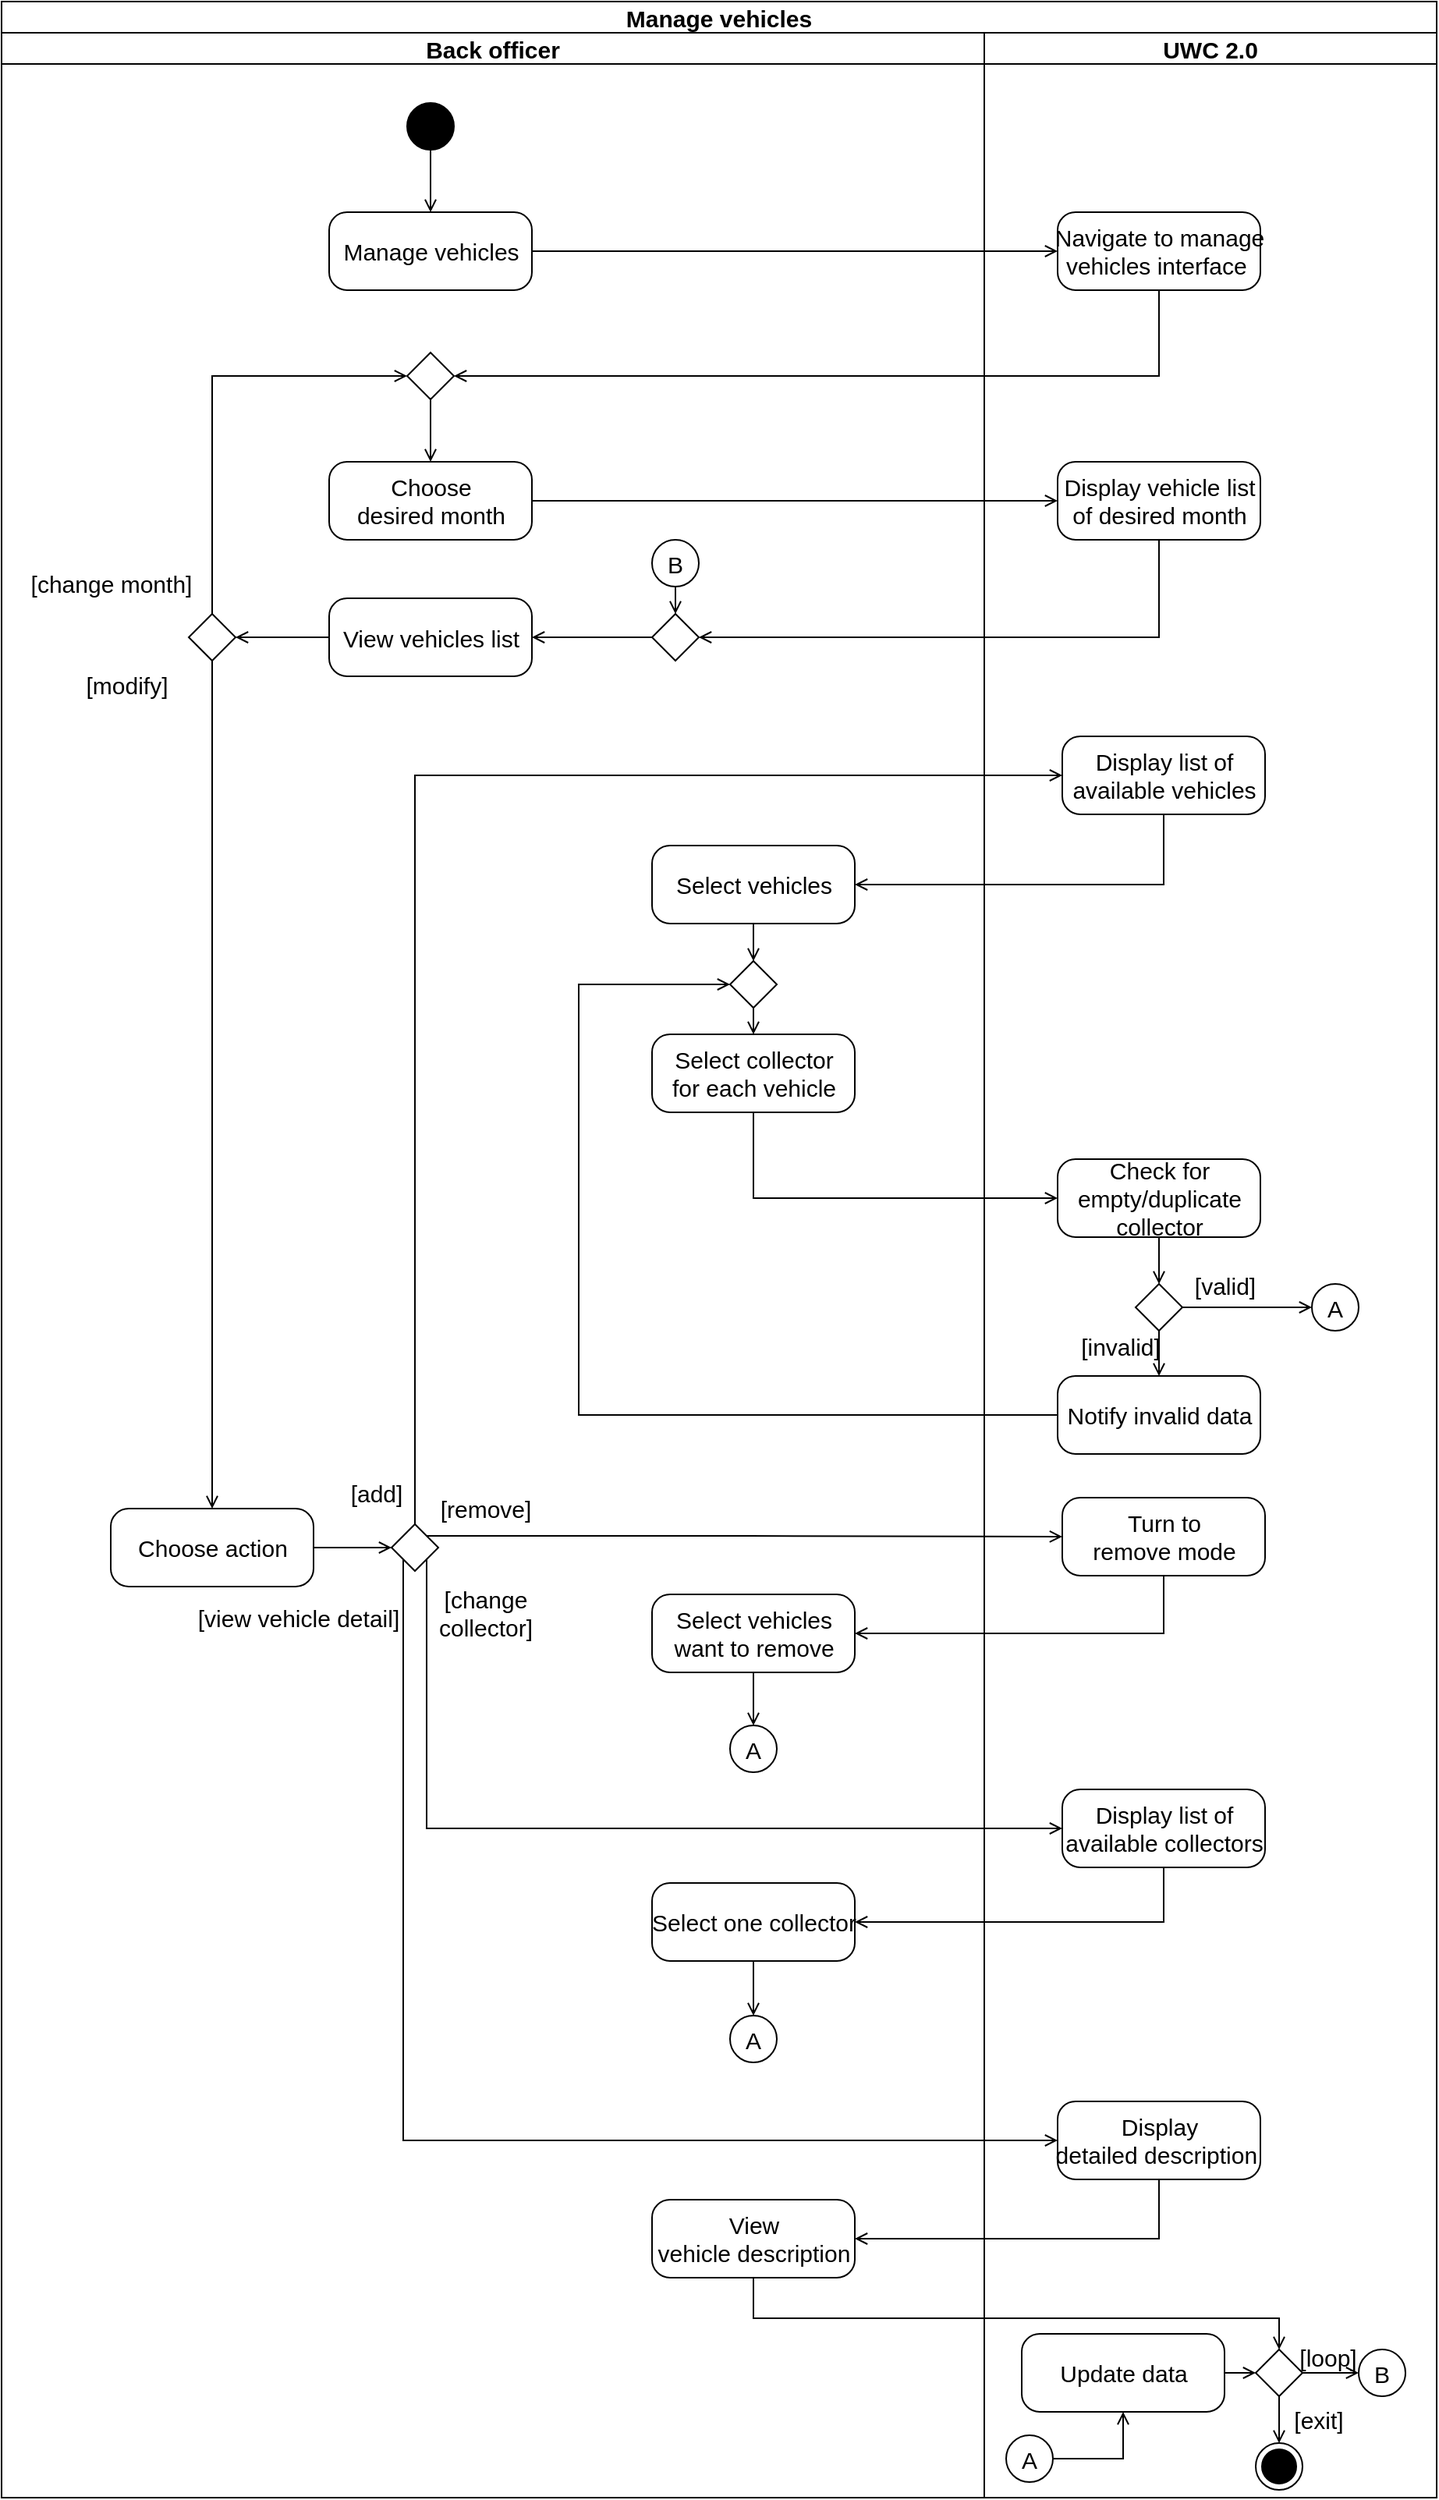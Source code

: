 <mxfile version="20.4.0" type="device" pages="3"><diagram id="zTOEzhFeHZ9v4cn6zKWh" name="manage-vehicles"><mxGraphModel dx="2007" dy="653" grid="1" gridSize="10" guides="1" tooltips="1" connect="1" arrows="1" fold="1" page="1" pageScale="1" pageWidth="850" pageHeight="1100" math="0" shadow="0"><root><mxCell id="0"/><mxCell id="1" parent="0"/><mxCell id="759Y1f_rG9xGRVW8VZ__-1" style="edgeStyle=orthogonalEdgeStyle;rounded=0;orthogonalLoop=1;jettySize=auto;html=1;exitX=0;exitY=0.5;exitDx=0;exitDy=0;entryX=1;entryY=0.5;entryDx=0;entryDy=0;strokeWidth=1;fontFamily=Helvetica;fontSize=15;endArrow=open;endFill=0;" edge="1" parent="1" source="759Y1f_rG9xGRVW8VZ__-2" target="759Y1f_rG9xGRVW8VZ__-49"><mxGeometry relative="1" as="geometry"/></mxCell><mxCell id="759Y1f_rG9xGRVW8VZ__-2" value="View vehicles list" style="html=1;align=center;verticalAlign=middle;rounded=1;absoluteArcSize=1;arcSize=23;dashed=0;strokeWidth=1;fontSize=15;fontFamily=Helvetica;" vertex="1" parent="1"><mxGeometry x="150" y="397.5" width="130" height="50" as="geometry"/></mxCell><mxCell id="759Y1f_rG9xGRVW8VZ__-3" style="edgeStyle=orthogonalEdgeStyle;rounded=0;orthogonalLoop=1;jettySize=auto;html=1;exitX=1;exitY=0.5;exitDx=0;exitDy=0;entryX=0;entryY=0.5;entryDx=0;entryDy=0;strokeWidth=1;fontSize=15;endArrow=open;endFill=0;fontFamily=Helvetica;" edge="1" parent="1" source="759Y1f_rG9xGRVW8VZ__-4" target="759Y1f_rG9xGRVW8VZ__-14"><mxGeometry relative="1" as="geometry"/></mxCell><mxCell id="759Y1f_rG9xGRVW8VZ__-4" value="Choose &lt;br&gt;desired month" style="html=1;align=center;verticalAlign=middle;rounded=1;absoluteArcSize=1;arcSize=23;dashed=0;strokeWidth=1;fontSize=15;fontFamily=Helvetica;" vertex="1" parent="1"><mxGeometry x="150" y="310" width="130" height="50" as="geometry"/></mxCell><mxCell id="759Y1f_rG9xGRVW8VZ__-5" style="edgeStyle=orthogonalEdgeStyle;rounded=0;orthogonalLoop=1;jettySize=auto;html=1;exitX=0.5;exitY=1;exitDx=0;exitDy=0;entryX=0.5;entryY=0;entryDx=0;entryDy=0;strokeWidth=1;fontSize=15;endArrow=open;endFill=0;fontFamily=Helvetica;" edge="1" parent="1" source="759Y1f_rG9xGRVW8VZ__-6" target="759Y1f_rG9xGRVW8VZ__-4"><mxGeometry relative="1" as="geometry"/></mxCell><mxCell id="759Y1f_rG9xGRVW8VZ__-6" value="" style="rhombus;strokeWidth=1;fontSize=15;fontFamily=Helvetica;" vertex="1" parent="1"><mxGeometry x="200" y="240" width="30" height="30" as="geometry"/></mxCell><mxCell id="759Y1f_rG9xGRVW8VZ__-7" style="edgeStyle=orthogonalEdgeStyle;rounded=0;orthogonalLoop=1;jettySize=auto;html=1;exitX=0.5;exitY=1;exitDx=0;exitDy=0;entryX=0.5;entryY=0;entryDx=0;entryDy=0;strokeWidth=1;fontSize=15;endArrow=open;endFill=0;fontFamily=Helvetica;" edge="1" parent="1" source="759Y1f_rG9xGRVW8VZ__-8" target="759Y1f_rG9xGRVW8VZ__-10"><mxGeometry relative="1" as="geometry"/></mxCell><mxCell id="759Y1f_rG9xGRVW8VZ__-8" value="" style="ellipse;fillColor=strokeColor;strokeWidth=1;fontSize=15;fontFamily=Helvetica;" vertex="1" parent="1"><mxGeometry x="200" y="80" width="30" height="30" as="geometry"/></mxCell><mxCell id="759Y1f_rG9xGRVW8VZ__-9" style="edgeStyle=orthogonalEdgeStyle;rounded=0;orthogonalLoop=1;jettySize=auto;html=1;exitX=1;exitY=0.5;exitDx=0;exitDy=0;entryX=0;entryY=0.5;entryDx=0;entryDy=0;strokeWidth=1;fontSize=15;endArrow=open;endFill=0;fontFamily=Helvetica;" edge="1" parent="1" source="759Y1f_rG9xGRVW8VZ__-10" target="759Y1f_rG9xGRVW8VZ__-12"><mxGeometry relative="1" as="geometry"/></mxCell><mxCell id="759Y1f_rG9xGRVW8VZ__-10" value="Manage vehicles" style="html=1;align=center;verticalAlign=middle;rounded=1;absoluteArcSize=1;arcSize=23;dashed=0;strokeWidth=1;fontSize=15;fontFamily=Helvetica;" vertex="1" parent="1"><mxGeometry x="150" y="150" width="130" height="50" as="geometry"/></mxCell><mxCell id="759Y1f_rG9xGRVW8VZ__-11" style="edgeStyle=orthogonalEdgeStyle;rounded=0;orthogonalLoop=1;jettySize=auto;html=1;exitX=0.5;exitY=1;exitDx=0;exitDy=0;entryX=1;entryY=0.5;entryDx=0;entryDy=0;strokeWidth=1;fontSize=15;endArrow=open;endFill=0;fontFamily=Helvetica;" edge="1" parent="1" source="759Y1f_rG9xGRVW8VZ__-12" target="759Y1f_rG9xGRVW8VZ__-6"><mxGeometry relative="1" as="geometry"/></mxCell><mxCell id="759Y1f_rG9xGRVW8VZ__-12" value="Navigate to manage &lt;br&gt;vehicles interface&amp;nbsp;" style="html=1;align=center;verticalAlign=middle;rounded=1;absoluteArcSize=1;arcSize=23;dashed=0;strokeWidth=1;fontSize=15;fontFamily=Helvetica;" vertex="1" parent="1"><mxGeometry x="617" y="150" width="130" height="50" as="geometry"/></mxCell><mxCell id="759Y1f_rG9xGRVW8VZ__-13" style="edgeStyle=orthogonalEdgeStyle;rounded=0;orthogonalLoop=1;jettySize=auto;html=1;exitX=0.5;exitY=1;exitDx=0;exitDy=0;strokeWidth=1;fontFamily=Helvetica;fontSize=15;endArrow=open;endFill=0;entryX=1;entryY=0.5;entryDx=0;entryDy=0;" edge="1" parent="1" source="759Y1f_rG9xGRVW8VZ__-14" target="759Y1f_rG9xGRVW8VZ__-64"><mxGeometry relative="1" as="geometry"><mxPoint x="390" y="390" as="targetPoint"/></mxGeometry></mxCell><mxCell id="759Y1f_rG9xGRVW8VZ__-14" value="Display vehicle list &lt;br&gt;of desired month" style="html=1;align=center;verticalAlign=middle;rounded=1;absoluteArcSize=1;arcSize=23;dashed=0;strokeWidth=1;fontSize=15;fontFamily=Helvetica;" vertex="1" parent="1"><mxGeometry x="617" y="310" width="130" height="50" as="geometry"/></mxCell><mxCell id="759Y1f_rG9xGRVW8VZ__-15" style="edgeStyle=orthogonalEdgeStyle;rounded=0;orthogonalLoop=1;jettySize=auto;html=1;exitX=0.5;exitY=0;exitDx=0;exitDy=0;entryX=0;entryY=0.5;entryDx=0;entryDy=0;strokeWidth=1;fontFamily=Helvetica;fontSize=15;endArrow=open;endFill=0;" edge="1" parent="1" source="759Y1f_rG9xGRVW8VZ__-58" target="759Y1f_rG9xGRVW8VZ__-20"><mxGeometry relative="1" as="geometry"><mxPoint x="340" y="511" as="sourcePoint"/><Array as="points"><mxPoint x="205" y="511"/></Array></mxGeometry></mxCell><mxCell id="759Y1f_rG9xGRVW8VZ__-16" style="edgeStyle=orthogonalEdgeStyle;rounded=0;orthogonalLoop=1;jettySize=auto;html=1;exitX=0;exitY=1;exitDx=0;exitDy=0;strokeWidth=1;fontFamily=Helvetica;fontSize=15;endArrow=open;endFill=0;" edge="1" parent="1" source="759Y1f_rG9xGRVW8VZ__-58" target="759Y1f_rG9xGRVW8VZ__-30"><mxGeometry relative="1" as="geometry"><mxPoint x="340" y="1428" as="sourcePoint"/><Array as="points"><mxPoint x="198" y="1386"/></Array></mxGeometry></mxCell><mxCell id="759Y1f_rG9xGRVW8VZ__-17" style="edgeStyle=orthogonalEdgeStyle;rounded=0;orthogonalLoop=1;jettySize=auto;html=1;exitX=0.5;exitY=1;exitDx=0;exitDy=0;entryX=0.5;entryY=0;entryDx=0;entryDy=0;strokeWidth=1;fontFamily=Helvetica;fontSize=15;endArrow=open;endFill=0;" edge="1" parent="1" source="759Y1f_rG9xGRVW8VZ__-18" target="759Y1f_rG9xGRVW8VZ__-41"><mxGeometry relative="1" as="geometry"/></mxCell><mxCell id="759Y1f_rG9xGRVW8VZ__-18" value="Select vehicles" style="html=1;align=center;verticalAlign=middle;rounded=1;absoluteArcSize=1;arcSize=23;dashed=0;strokeWidth=1;fontSize=15;fontFamily=Helvetica;" vertex="1" parent="1"><mxGeometry x="357" y="556" width="130" height="50" as="geometry"/></mxCell><mxCell id="759Y1f_rG9xGRVW8VZ__-19" style="edgeStyle=orthogonalEdgeStyle;rounded=0;orthogonalLoop=1;jettySize=auto;html=1;exitX=0.5;exitY=1;exitDx=0;exitDy=0;entryX=1;entryY=0.5;entryDx=0;entryDy=0;strokeWidth=1;fontFamily=Helvetica;fontSize=15;endArrow=open;endFill=0;" edge="1" parent="1" source="759Y1f_rG9xGRVW8VZ__-20" target="759Y1f_rG9xGRVW8VZ__-18"><mxGeometry relative="1" as="geometry"><mxPoint x="682" y="556" as="sourcePoint"/></mxGeometry></mxCell><mxCell id="759Y1f_rG9xGRVW8VZ__-20" value="Display list of &lt;br&gt;available vehicles" style="html=1;align=center;verticalAlign=middle;rounded=1;absoluteArcSize=1;arcSize=23;dashed=0;strokeWidth=1;fontSize=15;fontFamily=Helvetica;" vertex="1" parent="1"><mxGeometry x="620" y="486" width="130" height="50" as="geometry"/></mxCell><mxCell id="759Y1f_rG9xGRVW8VZ__-21" style="edgeStyle=orthogonalEdgeStyle;rounded=0;orthogonalLoop=1;jettySize=auto;html=1;exitX=0.5;exitY=1;exitDx=0;exitDy=0;entryX=0.5;entryY=0;entryDx=0;entryDy=0;strokeWidth=1;fontFamily=Helvetica;fontSize=15;endArrow=open;endFill=0;" edge="1" parent="1" source="759Y1f_rG9xGRVW8VZ__-22" target="759Y1f_rG9xGRVW8VZ__-37"><mxGeometry relative="1" as="geometry"/></mxCell><mxCell id="759Y1f_rG9xGRVW8VZ__-22" value="Check for &lt;br&gt;empty/duplicate &lt;br&gt;collector" style="html=1;align=center;verticalAlign=middle;rounded=1;absoluteArcSize=1;arcSize=23;dashed=0;strokeWidth=1;fontSize=15;fontFamily=Helvetica;" vertex="1" parent="1"><mxGeometry x="617" y="757" width="130" height="50" as="geometry"/></mxCell><mxCell id="759Y1f_rG9xGRVW8VZ__-23" style="edgeStyle=orthogonalEdgeStyle;rounded=0;orthogonalLoop=1;jettySize=auto;html=1;exitX=0.5;exitY=1;exitDx=0;exitDy=0;entryX=0;entryY=0.5;entryDx=0;entryDy=0;strokeWidth=1;fontFamily=Helvetica;fontSize=15;endArrow=open;endFill=0;" edge="1" parent="1" source="759Y1f_rG9xGRVW8VZ__-24" target="759Y1f_rG9xGRVW8VZ__-22"><mxGeometry relative="1" as="geometry"><mxPoint x="422" y="757" as="targetPoint"/></mxGeometry></mxCell><mxCell id="759Y1f_rG9xGRVW8VZ__-24" value="Select collector &lt;br&gt;for each vehicle" style="html=1;align=center;verticalAlign=middle;rounded=1;absoluteArcSize=1;arcSize=23;dashed=0;strokeWidth=1;fontSize=15;fontFamily=Helvetica;" vertex="1" parent="1"><mxGeometry x="357" y="677" width="130" height="50" as="geometry"/></mxCell><mxCell id="759Y1f_rG9xGRVW8VZ__-25" style="edgeStyle=orthogonalEdgeStyle;rounded=0;orthogonalLoop=1;jettySize=auto;html=1;exitX=0.5;exitY=1;exitDx=0;exitDy=0;entryX=1;entryY=0.5;entryDx=0;entryDy=0;strokeWidth=1;fontFamily=Helvetica;fontSize=15;endArrow=open;endFill=0;" edge="1" parent="1" source="759Y1f_rG9xGRVW8VZ__-26" target="759Y1f_rG9xGRVW8VZ__-28"><mxGeometry relative="1" as="geometry"/></mxCell><mxCell id="759Y1f_rG9xGRVW8VZ__-26" value="Turn to &lt;br&gt;remove mode" style="html=1;align=center;verticalAlign=middle;rounded=1;absoluteArcSize=1;arcSize=23;dashed=0;strokeWidth=1;fontSize=15;fontFamily=Helvetica;" vertex="1" parent="1"><mxGeometry x="620" y="974" width="130" height="50" as="geometry"/></mxCell><mxCell id="759Y1f_rG9xGRVW8VZ__-27" style="edgeStyle=orthogonalEdgeStyle;rounded=0;orthogonalLoop=1;jettySize=auto;html=1;exitX=0.5;exitY=1;exitDx=0;exitDy=0;entryX=0.5;entryY=0;entryDx=0;entryDy=0;strokeWidth=1;fontFamily=Helvetica;fontSize=15;endArrow=open;endFill=0;" edge="1" parent="1" source="759Y1f_rG9xGRVW8VZ__-28" target="759Y1f_rG9xGRVW8VZ__-67"><mxGeometry relative="1" as="geometry"><mxPoint x="422" y="1116" as="targetPoint"/></mxGeometry></mxCell><mxCell id="759Y1f_rG9xGRVW8VZ__-28" value="Select vehicles &lt;br&gt;want to remove" style="html=1;align=center;verticalAlign=middle;rounded=1;absoluteArcSize=1;arcSize=23;dashed=0;strokeWidth=1;fontSize=15;fontFamily=Helvetica;" vertex="1" parent="1"><mxGeometry x="357" y="1036" width="130" height="50" as="geometry"/></mxCell><mxCell id="759Y1f_rG9xGRVW8VZ__-29" style="edgeStyle=orthogonalEdgeStyle;rounded=0;orthogonalLoop=1;jettySize=auto;html=1;exitX=0.5;exitY=1;exitDx=0;exitDy=0;entryX=1;entryY=0.5;entryDx=0;entryDy=0;strokeWidth=1;fontFamily=Helvetica;fontSize=15;endArrow=open;endFill=0;" edge="1" parent="1" source="759Y1f_rG9xGRVW8VZ__-30" target="759Y1f_rG9xGRVW8VZ__-51"><mxGeometry relative="1" as="geometry"/></mxCell><mxCell id="759Y1f_rG9xGRVW8VZ__-30" value="Display&lt;br&gt;detailed description&amp;nbsp;" style="html=1;align=center;verticalAlign=middle;rounded=1;absoluteArcSize=1;arcSize=23;dashed=0;strokeWidth=1;fontSize=15;fontFamily=Helvetica;" vertex="1" parent="1"><mxGeometry x="617" y="1361" width="130" height="50" as="geometry"/></mxCell><mxCell id="759Y1f_rG9xGRVW8VZ__-31" style="edgeStyle=orthogonalEdgeStyle;rounded=0;orthogonalLoop=1;jettySize=auto;html=1;exitX=0;exitY=0.5;exitDx=0;exitDy=0;entryX=0;entryY=0.5;entryDx=0;entryDy=0;strokeWidth=1;fontFamily=Helvetica;fontSize=15;endArrow=open;endFill=0;" edge="1" parent="1" source="759Y1f_rG9xGRVW8VZ__-32" target="759Y1f_rG9xGRVW8VZ__-41"><mxGeometry relative="1" as="geometry"><Array as="points"><mxPoint x="310" y="921"/><mxPoint x="310" y="645"/></Array></mxGeometry></mxCell><mxCell id="759Y1f_rG9xGRVW8VZ__-32" value="Notify invalid data" style="html=1;align=center;verticalAlign=middle;rounded=1;absoluteArcSize=1;arcSize=23;dashed=0;strokeWidth=1;fontSize=15;fontFamily=Helvetica;" vertex="1" parent="1"><mxGeometry x="617" y="896" width="130" height="50" as="geometry"/></mxCell><mxCell id="759Y1f_rG9xGRVW8VZ__-33" value="[change month]" style="text;html=1;align=center;strokeWidth=1;fontSize=15;fontFamily=Helvetica;" vertex="1" parent="1"><mxGeometry x="-60" y="372.5" width="140" height="25" as="geometry"/></mxCell><mxCell id="759Y1f_rG9xGRVW8VZ__-34" value="[modify]" style="text;html=1;align=center;strokeWidth=1;fontSize=15;fontFamily=Helvetica;" vertex="1" parent="1"><mxGeometry x="-20" y="437.5" width="80" height="25" as="geometry"/></mxCell><mxCell id="759Y1f_rG9xGRVW8VZ__-35" style="edgeStyle=orthogonalEdgeStyle;rounded=0;orthogonalLoop=1;jettySize=auto;html=1;exitX=1;exitY=0.5;exitDx=0;exitDy=0;strokeWidth=1;fontFamily=Helvetica;fontSize=15;endArrow=open;endFill=0;entryX=0;entryY=0.5;entryDx=0;entryDy=0;" edge="1" parent="1" source="759Y1f_rG9xGRVW8VZ__-37" target="759Y1f_rG9xGRVW8VZ__-46"><mxGeometry relative="1" as="geometry"><mxPoint x="777" y="852" as="targetPoint"/></mxGeometry></mxCell><mxCell id="759Y1f_rG9xGRVW8VZ__-36" style="edgeStyle=orthogonalEdgeStyle;rounded=0;orthogonalLoop=1;jettySize=auto;html=1;exitX=0.5;exitY=1;exitDx=0;exitDy=0;entryX=0.5;entryY=0;entryDx=0;entryDy=0;strokeWidth=1;fontFamily=Helvetica;fontSize=15;endArrow=open;endFill=0;" edge="1" parent="1" source="759Y1f_rG9xGRVW8VZ__-37" target="759Y1f_rG9xGRVW8VZ__-32"><mxGeometry relative="1" as="geometry"/></mxCell><mxCell id="759Y1f_rG9xGRVW8VZ__-37" value="" style="rhombus;strokeWidth=1;fontSize=15;fontFamily=Helvetica;" vertex="1" parent="1"><mxGeometry x="667" y="837" width="30" height="30" as="geometry"/></mxCell><mxCell id="759Y1f_rG9xGRVW8VZ__-38" value="[invalid]" style="text;html=1;align=center;strokeWidth=1;fontSize=15;fontFamily=Helvetica;" vertex="1" parent="1"><mxGeometry x="617" y="862" width="80" height="25" as="geometry"/></mxCell><mxCell id="759Y1f_rG9xGRVW8VZ__-39" value="[valid]" style="text;html=1;align=center;strokeWidth=1;fontSize=15;fontFamily=Helvetica;" vertex="1" parent="1"><mxGeometry x="684" y="823" width="80" height="25" as="geometry"/></mxCell><mxCell id="759Y1f_rG9xGRVW8VZ__-40" style="edgeStyle=orthogonalEdgeStyle;rounded=0;orthogonalLoop=1;jettySize=auto;html=1;exitX=0.5;exitY=1;exitDx=0;exitDy=0;entryX=0.5;entryY=0;entryDx=0;entryDy=0;strokeWidth=1;fontFamily=Helvetica;fontSize=15;endArrow=open;endFill=0;" edge="1" parent="1" source="759Y1f_rG9xGRVW8VZ__-41" target="759Y1f_rG9xGRVW8VZ__-24"><mxGeometry relative="1" as="geometry"/></mxCell><mxCell id="759Y1f_rG9xGRVW8VZ__-41" value="" style="rhombus;strokeWidth=1;fontSize=15;fontFamily=Helvetica;" vertex="1" parent="1"><mxGeometry x="407" y="630" width="30" height="30" as="geometry"/></mxCell><mxCell id="759Y1f_rG9xGRVW8VZ__-42" style="edgeStyle=orthogonalEdgeStyle;rounded=0;orthogonalLoop=1;jettySize=auto;html=1;exitX=0.5;exitY=1;exitDx=0;exitDy=0;entryX=1;entryY=0.5;entryDx=0;entryDy=0;strokeWidth=1;fontFamily=Helvetica;fontSize=15;endArrow=open;endFill=0;" edge="1" parent="1" source="759Y1f_rG9xGRVW8VZ__-43" target="759Y1f_rG9xGRVW8VZ__-44"><mxGeometry relative="1" as="geometry"/></mxCell><mxCell id="759Y1f_rG9xGRVW8VZ__-43" value="Display list of&lt;br&gt;available collectors" style="html=1;align=center;verticalAlign=middle;rounded=1;absoluteArcSize=1;arcSize=23;dashed=0;strokeWidth=1;fontSize=15;fontFamily=Helvetica;" vertex="1" parent="1"><mxGeometry x="620" y="1161" width="130" height="50" as="geometry"/></mxCell><mxCell id="759Y1f_rG9xGRVW8VZ__-44" value="Select one collector" style="html=1;align=center;verticalAlign=middle;rounded=1;absoluteArcSize=1;arcSize=23;dashed=0;strokeWidth=1;fontSize=15;fontFamily=Helvetica;" vertex="1" parent="1"><mxGeometry x="357" y="1221" width="130" height="50" as="geometry"/></mxCell><mxCell id="759Y1f_rG9xGRVW8VZ__-45" style="edgeStyle=orthogonalEdgeStyle;rounded=0;orthogonalLoop=1;jettySize=auto;html=1;exitX=0.5;exitY=1;exitDx=0;exitDy=0;entryX=0.5;entryY=0;entryDx=0;entryDy=0;strokeWidth=1;fontFamily=Helvetica;fontSize=15;endArrow=open;endFill=0;" edge="1" parent="1" source="759Y1f_rG9xGRVW8VZ__-44" target="759Y1f_rG9xGRVW8VZ__-68"><mxGeometry relative="1" as="geometry"><mxPoint x="487" y="1321" as="sourcePoint"/></mxGeometry></mxCell><mxCell id="759Y1f_rG9xGRVW8VZ__-46" value="A" style="ellipse;strokeWidth=1;fontSize=15;" vertex="1" parent="1"><mxGeometry x="780" y="837" width="30" height="30" as="geometry"/></mxCell><mxCell id="759Y1f_rG9xGRVW8VZ__-47" style="edgeStyle=orthogonalEdgeStyle;rounded=0;orthogonalLoop=1;jettySize=auto;html=1;exitX=0.5;exitY=0;exitDx=0;exitDy=0;entryX=0;entryY=0.5;entryDx=0;entryDy=0;strokeWidth=1;fontFamily=Helvetica;fontSize=15;endArrow=open;endFill=0;" edge="1" parent="1" source="759Y1f_rG9xGRVW8VZ__-49" target="759Y1f_rG9xGRVW8VZ__-6"><mxGeometry relative="1" as="geometry"/></mxCell><mxCell id="759Y1f_rG9xGRVW8VZ__-48" style="edgeStyle=orthogonalEdgeStyle;rounded=0;orthogonalLoop=1;jettySize=auto;html=1;exitX=0.5;exitY=1;exitDx=0;exitDy=0;entryX=0.5;entryY=0;entryDx=0;entryDy=0;strokeWidth=1;fontFamily=Helvetica;fontSize=15;endArrow=open;endFill=0;" edge="1" parent="1" source="759Y1f_rG9xGRVW8VZ__-49" target="759Y1f_rG9xGRVW8VZ__-55"><mxGeometry relative="1" as="geometry"/></mxCell><mxCell id="759Y1f_rG9xGRVW8VZ__-49" value="" style="rhombus;strokeWidth=1;fontSize=15;fontFamily=Helvetica;" vertex="1" parent="1"><mxGeometry x="60" y="407.5" width="30" height="30" as="geometry"/></mxCell><mxCell id="759Y1f_rG9xGRVW8VZ__-50" style="edgeStyle=orthogonalEdgeStyle;rounded=0;orthogonalLoop=1;jettySize=auto;html=1;entryX=0.5;entryY=0;entryDx=0;entryDy=0;strokeWidth=1;fontFamily=Helvetica;fontSize=15;endArrow=open;endFill=0;" edge="1" parent="1" source="759Y1f_rG9xGRVW8VZ__-51" target="759Y1f_rG9xGRVW8VZ__-78"><mxGeometry relative="1" as="geometry"><Array as="points"><mxPoint x="422" y="1500"/><mxPoint x="759" y="1500"/></Array></mxGeometry></mxCell><mxCell id="759Y1f_rG9xGRVW8VZ__-51" value="View &lt;br&gt;vehicle description" style="html=1;align=center;verticalAlign=middle;rounded=1;absoluteArcSize=1;arcSize=23;dashed=0;strokeWidth=1;fontSize=15;fontFamily=Helvetica;" vertex="1" parent="1"><mxGeometry x="357" y="1424" width="130" height="50" as="geometry"/></mxCell><mxCell id="759Y1f_rG9xGRVW8VZ__-52" style="edgeStyle=orthogonalEdgeStyle;rounded=0;orthogonalLoop=1;jettySize=auto;html=1;exitX=0.5;exitY=1;exitDx=0;exitDy=0;entryX=0.5;entryY=0;entryDx=0;entryDy=0;strokeWidth=1;fontFamily=Helvetica;fontSize=15;endArrow=open;endFill=0;" edge="1" parent="1" source="759Y1f_rG9xGRVW8VZ__-53" target="759Y1f_rG9xGRVW8VZ__-64"><mxGeometry relative="1" as="geometry"/></mxCell><mxCell id="759Y1f_rG9xGRVW8VZ__-53" value="B" style="ellipse;strokeWidth=1;fontSize=15;" vertex="1" parent="1"><mxGeometry x="357" y="360" width="30" height="30" as="geometry"/></mxCell><mxCell id="759Y1f_rG9xGRVW8VZ__-54" style="edgeStyle=orthogonalEdgeStyle;rounded=0;orthogonalLoop=1;jettySize=auto;html=1;exitX=1;exitY=0.5;exitDx=0;exitDy=0;entryX=0;entryY=0.5;entryDx=0;entryDy=0;strokeWidth=1;fontFamily=Helvetica;fontSize=15;endArrow=open;endFill=0;" edge="1" parent="1" source="759Y1f_rG9xGRVW8VZ__-55" target="759Y1f_rG9xGRVW8VZ__-58"><mxGeometry relative="1" as="geometry"/></mxCell><mxCell id="759Y1f_rG9xGRVW8VZ__-55" value="Choose action" style="html=1;align=center;verticalAlign=middle;rounded=1;absoluteArcSize=1;arcSize=23;dashed=0;strokeWidth=1;fontSize=15;fontFamily=Helvetica;" vertex="1" parent="1"><mxGeometry x="10" y="981" width="130" height="50" as="geometry"/></mxCell><mxCell id="759Y1f_rG9xGRVW8VZ__-56" style="edgeStyle=orthogonalEdgeStyle;rounded=0;orthogonalLoop=1;jettySize=auto;html=1;exitX=1;exitY=1;exitDx=0;exitDy=0;strokeWidth=1;fontFamily=Helvetica;fontSize=15;endArrow=open;endFill=0;entryX=0;entryY=0.5;entryDx=0;entryDy=0;" edge="1" parent="1" source="759Y1f_rG9xGRVW8VZ__-58" target="759Y1f_rG9xGRVW8VZ__-43"><mxGeometry relative="1" as="geometry"><mxPoint x="100.0" y="1146" as="targetPoint"/><Array as="points"><mxPoint x="213" y="1186"/></Array></mxGeometry></mxCell><mxCell id="759Y1f_rG9xGRVW8VZ__-57" style="edgeStyle=orthogonalEdgeStyle;rounded=0;orthogonalLoop=1;jettySize=auto;html=1;entryX=0;entryY=0.5;entryDx=0;entryDy=0;strokeWidth=1;fontFamily=Helvetica;fontSize=15;endArrow=open;endFill=0;exitX=1;exitY=0;exitDx=0;exitDy=0;" edge="1" parent="1" source="759Y1f_rG9xGRVW8VZ__-58" target="759Y1f_rG9xGRVW8VZ__-26"><mxGeometry relative="1" as="geometry"/></mxCell><mxCell id="759Y1f_rG9xGRVW8VZ__-58" value="" style="rhombus;strokeWidth=1;fontSize=15;fontFamily=Helvetica;" vertex="1" parent="1"><mxGeometry x="190" y="991" width="30" height="30" as="geometry"/></mxCell><mxCell id="759Y1f_rG9xGRVW8VZ__-59" value="[add]" style="text;html=1;align=center;strokeWidth=1;fontSize=15;fontFamily=Helvetica;" vertex="1" parent="1"><mxGeometry x="140" y="956" width="80" height="25" as="geometry"/></mxCell><mxCell id="759Y1f_rG9xGRVW8VZ__-60" value="[remove]" style="text;html=1;align=center;strokeWidth=1;fontSize=15;fontFamily=Helvetica;" vertex="1" parent="1"><mxGeometry x="210" y="966" width="80" height="25" as="geometry"/></mxCell><mxCell id="759Y1f_rG9xGRVW8VZ__-61" value="[change&lt;br&gt;collector]" style="text;html=1;align=center;strokeWidth=1;fontSize=15;fontFamily=Helvetica;" vertex="1" parent="1"><mxGeometry x="210" y="1024" width="80" height="25" as="geometry"/></mxCell><mxCell id="759Y1f_rG9xGRVW8VZ__-62" value="[view vehicle detail]" style="text;html=1;align=center;strokeWidth=1;fontSize=15;fontFamily=Helvetica;" vertex="1" parent="1"><mxGeometry x="90" y="1036" width="80" height="25" as="geometry"/></mxCell><mxCell id="759Y1f_rG9xGRVW8VZ__-63" style="edgeStyle=orthogonalEdgeStyle;rounded=0;orthogonalLoop=1;jettySize=auto;html=1;exitX=0;exitY=0.5;exitDx=0;exitDy=0;strokeWidth=1;fontFamily=Helvetica;fontSize=15;endArrow=open;endFill=0;" edge="1" parent="1" source="759Y1f_rG9xGRVW8VZ__-64" target="759Y1f_rG9xGRVW8VZ__-2"><mxGeometry relative="1" as="geometry"/></mxCell><mxCell id="759Y1f_rG9xGRVW8VZ__-64" value="" style="rhombus;strokeWidth=1;fontFamily=Helvetica;fontSize=15;" vertex="1" parent="1"><mxGeometry x="357" y="407.5" width="30" height="30" as="geometry"/></mxCell><mxCell id="759Y1f_rG9xGRVW8VZ__-65" value="Manage vehicles" style="swimlane;childLayout=stackLayout;resizeParent=1;resizeParentMax=0;startSize=20;strokeWidth=1;fontFamily=Helvetica;fontSize=15;" vertex="1" parent="1"><mxGeometry x="-60" y="15" width="920" height="1600" as="geometry"/></mxCell><mxCell id="759Y1f_rG9xGRVW8VZ__-66" value="Back officer" style="swimlane;startSize=20;strokeWidth=1;fontFamily=Helvetica;fontSize=15;" vertex="1" parent="759Y1f_rG9xGRVW8VZ__-65"><mxGeometry y="20" width="630" height="1580" as="geometry"/></mxCell><mxCell id="759Y1f_rG9xGRVW8VZ__-67" value="A" style="ellipse;strokeWidth=1;fontSize=15;" vertex="1" parent="759Y1f_rG9xGRVW8VZ__-66"><mxGeometry x="467" y="1085" width="30" height="30" as="geometry"/></mxCell><mxCell id="759Y1f_rG9xGRVW8VZ__-68" value="A" style="ellipse;strokeWidth=1;fontSize=15;" vertex="1" parent="759Y1f_rG9xGRVW8VZ__-66"><mxGeometry x="467" y="1271" width="30" height="30" as="geometry"/></mxCell><mxCell id="759Y1f_rG9xGRVW8VZ__-69" value="UWC 2.0" style="swimlane;startSize=20;strokeWidth=1;fontFamily=Helvetica;fontSize=15;" vertex="1" parent="759Y1f_rG9xGRVW8VZ__-65"><mxGeometry x="630" y="20" width="290" height="1580" as="geometry"/></mxCell><mxCell id="759Y1f_rG9xGRVW8VZ__-70" value="[loop]" style="text;html=1;align=center;strokeWidth=1;fontSize=15;fontFamily=Helvetica;" vertex="1" parent="759Y1f_rG9xGRVW8VZ__-69"><mxGeometry x="180" y="1475" width="80" height="25" as="geometry"/></mxCell><mxCell id="759Y1f_rG9xGRVW8VZ__-71" value="B" style="ellipse;strokeWidth=1;fontSize=15;" vertex="1" parent="759Y1f_rG9xGRVW8VZ__-69"><mxGeometry x="240" y="1485" width="30" height="30" as="geometry"/></mxCell><mxCell id="759Y1f_rG9xGRVW8VZ__-72" style="edgeStyle=orthogonalEdgeStyle;rounded=0;orthogonalLoop=1;jettySize=auto;html=1;exitX=1;exitY=0.5;exitDx=0;exitDy=0;strokeWidth=1;fontFamily=Helvetica;fontSize=15;endArrow=open;endFill=0;" edge="1" parent="1" source="759Y1f_rG9xGRVW8VZ__-73" target="759Y1f_rG9xGRVW8VZ__-75"><mxGeometry relative="1" as="geometry"/></mxCell><mxCell id="759Y1f_rG9xGRVW8VZ__-73" value="A" style="ellipse;strokeWidth=1;fontSize=15;" vertex="1" parent="1"><mxGeometry x="584" y="1575" width="30" height="30" as="geometry"/></mxCell><mxCell id="759Y1f_rG9xGRVW8VZ__-74" style="edgeStyle=orthogonalEdgeStyle;rounded=0;orthogonalLoop=1;jettySize=auto;html=1;exitX=1;exitY=0.5;exitDx=0;exitDy=0;entryX=0;entryY=0.5;entryDx=0;entryDy=0;strokeWidth=1;fontFamily=Helvetica;fontSize=15;endArrow=open;endFill=0;" edge="1" parent="1" source="759Y1f_rG9xGRVW8VZ__-75" target="759Y1f_rG9xGRVW8VZ__-78"><mxGeometry relative="1" as="geometry"/></mxCell><mxCell id="759Y1f_rG9xGRVW8VZ__-75" value="Update data" style="html=1;align=center;verticalAlign=middle;rounded=1;absoluteArcSize=1;arcSize=23;dashed=0;strokeWidth=1;fontSize=15;fontFamily=Helvetica;" vertex="1" parent="1"><mxGeometry x="594" y="1510" width="130" height="50" as="geometry"/></mxCell><mxCell id="759Y1f_rG9xGRVW8VZ__-76" style="edgeStyle=orthogonalEdgeStyle;rounded=0;orthogonalLoop=1;jettySize=auto;html=1;exitX=1;exitY=0.5;exitDx=0;exitDy=0;entryX=0;entryY=0.5;entryDx=0;entryDy=0;strokeWidth=1;fontFamily=Helvetica;fontSize=15;endArrow=open;endFill=0;" edge="1" parent="1" source="759Y1f_rG9xGRVW8VZ__-78" target="759Y1f_rG9xGRVW8VZ__-71"><mxGeometry relative="1" as="geometry"/></mxCell><mxCell id="759Y1f_rG9xGRVW8VZ__-77" style="edgeStyle=orthogonalEdgeStyle;rounded=0;orthogonalLoop=1;jettySize=auto;html=1;exitX=0.5;exitY=1;exitDx=0;exitDy=0;entryX=0.5;entryY=0;entryDx=0;entryDy=0;strokeWidth=1;fontFamily=Helvetica;fontSize=15;endArrow=open;endFill=0;" edge="1" parent="1" source="759Y1f_rG9xGRVW8VZ__-78" target="759Y1f_rG9xGRVW8VZ__-79"><mxGeometry relative="1" as="geometry"/></mxCell><mxCell id="759Y1f_rG9xGRVW8VZ__-78" value="" style="rhombus;strokeWidth=1;fontFamily=Helvetica;fontSize=15;" vertex="1" parent="1"><mxGeometry x="744" y="1520" width="30" height="30" as="geometry"/></mxCell><mxCell id="759Y1f_rG9xGRVW8VZ__-79" value="" style="ellipse;html=1;shape=endState;fillColor=strokeColor;strokeWidth=1;fontFamily=Helvetica;fontSize=15;" vertex="1" parent="1"><mxGeometry x="744" y="1580" width="30" height="30" as="geometry"/></mxCell><mxCell id="759Y1f_rG9xGRVW8VZ__-80" value="[exit]" style="text;html=1;align=center;strokeWidth=1;fontSize=15;fontFamily=Helvetica;" vertex="1" parent="1"><mxGeometry x="744" y="1550" width="80" height="25" as="geometry"/></mxCell></root></mxGraphModel></diagram><diagram id="T7HDq6M38wduN0tw-RTX" name="manage-mcps"><mxGraphModel dx="1935" dy="613" grid="1" gridSize="10" guides="1" tooltips="1" connect="1" arrows="1" fold="1" page="1" pageScale="1" pageWidth="850" pageHeight="1100" math="0" shadow="0"><root><mxCell id="0"/><mxCell id="1" parent="0"/><mxCell id="fU6GU-HGuvSmwfK7WMeU-1" style="edgeStyle=orthogonalEdgeStyle;rounded=0;orthogonalLoop=1;jettySize=auto;html=1;exitX=0;exitY=0.5;exitDx=0;exitDy=0;entryX=1;entryY=0.5;entryDx=0;entryDy=0;strokeWidth=1;fontFamily=Helvetica;fontSize=15;endArrow=open;endFill=0;" edge="1" parent="1" source="fU6GU-HGuvSmwfK7WMeU-2" target="fU6GU-HGuvSmwfK7WMeU-24"><mxGeometry relative="1" as="geometry"/></mxCell><mxCell id="fU6GU-HGuvSmwfK7WMeU-2" value="View MCPs list" style="html=1;align=center;verticalAlign=middle;rounded=1;absoluteArcSize=1;arcSize=23;dashed=0;strokeWidth=1;fontSize=15;fontFamily=Helvetica;" vertex="1" parent="1"><mxGeometry x="150" y="397.5" width="130" height="50" as="geometry"/></mxCell><mxCell id="fU6GU-HGuvSmwfK7WMeU-3" style="edgeStyle=orthogonalEdgeStyle;rounded=0;orthogonalLoop=1;jettySize=auto;html=1;exitX=1;exitY=0.5;exitDx=0;exitDy=0;entryX=0;entryY=0.5;entryDx=0;entryDy=0;strokeWidth=1;fontSize=15;endArrow=open;endFill=0;fontFamily=Helvetica;" edge="1" parent="1" source="fU6GU-HGuvSmwfK7WMeU-4" target="fU6GU-HGuvSmwfK7WMeU-14"><mxGeometry relative="1" as="geometry"/></mxCell><mxCell id="fU6GU-HGuvSmwfK7WMeU-4" value="Choose &lt;br&gt;desired week" style="html=1;align=center;verticalAlign=middle;rounded=1;absoluteArcSize=1;arcSize=23;dashed=0;strokeWidth=1;fontSize=15;fontFamily=Helvetica;" vertex="1" parent="1"><mxGeometry x="150" y="310" width="130" height="50" as="geometry"/></mxCell><mxCell id="fU6GU-HGuvSmwfK7WMeU-5" style="edgeStyle=orthogonalEdgeStyle;rounded=0;orthogonalLoop=1;jettySize=auto;html=1;exitX=0.5;exitY=1;exitDx=0;exitDy=0;entryX=0.5;entryY=0;entryDx=0;entryDy=0;strokeWidth=1;fontSize=15;endArrow=open;endFill=0;fontFamily=Helvetica;" edge="1" parent="1" source="fU6GU-HGuvSmwfK7WMeU-6" target="fU6GU-HGuvSmwfK7WMeU-4"><mxGeometry relative="1" as="geometry"/></mxCell><mxCell id="fU6GU-HGuvSmwfK7WMeU-6" value="" style="rhombus;strokeWidth=1;fontSize=15;fontFamily=Helvetica;" vertex="1" parent="1"><mxGeometry x="200" y="240" width="30" height="30" as="geometry"/></mxCell><mxCell id="fU6GU-HGuvSmwfK7WMeU-7" style="edgeStyle=orthogonalEdgeStyle;rounded=0;orthogonalLoop=1;jettySize=auto;html=1;exitX=0.5;exitY=1;exitDx=0;exitDy=0;entryX=0.5;entryY=0;entryDx=0;entryDy=0;strokeWidth=1;fontSize=15;endArrow=open;endFill=0;fontFamily=Helvetica;" edge="1" parent="1" source="fU6GU-HGuvSmwfK7WMeU-8" target="fU6GU-HGuvSmwfK7WMeU-10"><mxGeometry relative="1" as="geometry"/></mxCell><mxCell id="fU6GU-HGuvSmwfK7WMeU-8" value="" style="ellipse;fillColor=strokeColor;strokeWidth=1;fontSize=15;fontFamily=Helvetica;" vertex="1" parent="1"><mxGeometry x="200" y="80" width="30" height="30" as="geometry"/></mxCell><mxCell id="fU6GU-HGuvSmwfK7WMeU-9" style="edgeStyle=orthogonalEdgeStyle;rounded=0;orthogonalLoop=1;jettySize=auto;html=1;exitX=1;exitY=0.5;exitDx=0;exitDy=0;entryX=0;entryY=0.5;entryDx=0;entryDy=0;strokeWidth=1;fontSize=15;endArrow=open;endFill=0;fontFamily=Helvetica;" edge="1" parent="1" source="fU6GU-HGuvSmwfK7WMeU-10" target="fU6GU-HGuvSmwfK7WMeU-12"><mxGeometry relative="1" as="geometry"/></mxCell><mxCell id="fU6GU-HGuvSmwfK7WMeU-10" value="Manage MCPs" style="html=1;align=center;verticalAlign=middle;rounded=1;absoluteArcSize=1;arcSize=23;dashed=0;strokeWidth=1;fontSize=15;fontFamily=Helvetica;" vertex="1" parent="1"><mxGeometry x="150" y="150" width="130" height="50" as="geometry"/></mxCell><mxCell id="fU6GU-HGuvSmwfK7WMeU-11" style="edgeStyle=orthogonalEdgeStyle;rounded=0;orthogonalLoop=1;jettySize=auto;html=1;exitX=0.5;exitY=1;exitDx=0;exitDy=0;entryX=1;entryY=0.5;entryDx=0;entryDy=0;strokeWidth=1;fontSize=15;endArrow=open;endFill=0;fontFamily=Helvetica;" edge="1" parent="1" source="fU6GU-HGuvSmwfK7WMeU-12" target="fU6GU-HGuvSmwfK7WMeU-6"><mxGeometry relative="1" as="geometry"/></mxCell><mxCell id="fU6GU-HGuvSmwfK7WMeU-12" value="Navigate to manage &lt;br&gt;MCPs interface&amp;nbsp;" style="html=1;align=center;verticalAlign=middle;rounded=1;absoluteArcSize=1;arcSize=23;dashed=0;strokeWidth=1;fontSize=15;fontFamily=Helvetica;" vertex="1" parent="1"><mxGeometry x="617" y="150" width="130" height="50" as="geometry"/></mxCell><mxCell id="fU6GU-HGuvSmwfK7WMeU-13" style="edgeStyle=orthogonalEdgeStyle;rounded=0;orthogonalLoop=1;jettySize=auto;html=1;exitX=0.5;exitY=1;exitDx=0;exitDy=0;strokeWidth=1;fontFamily=Helvetica;fontSize=15;endArrow=open;endFill=0;entryX=1;entryY=0.5;entryDx=0;entryDy=0;" edge="1" parent="1" source="fU6GU-HGuvSmwfK7WMeU-14" target="fU6GU-HGuvSmwfK7WMeU-35"><mxGeometry relative="1" as="geometry"><mxPoint x="390" y="390" as="targetPoint"/></mxGeometry></mxCell><mxCell id="fU6GU-HGuvSmwfK7WMeU-14" value="Display MCPs list &lt;br&gt;of that week" style="html=1;align=center;verticalAlign=middle;rounded=1;absoluteArcSize=1;arcSize=23;dashed=0;strokeWidth=1;fontSize=15;fontFamily=Helvetica;" vertex="1" parent="1"><mxGeometry x="617" y="310" width="130" height="50" as="geometry"/></mxCell><mxCell id="fU6GU-HGuvSmwfK7WMeU-15" style="edgeStyle=orthogonalEdgeStyle;rounded=0;orthogonalLoop=1;jettySize=auto;html=1;exitX=0.5;exitY=0;exitDx=0;exitDy=0;entryX=0;entryY=0.5;entryDx=0;entryDy=0;strokeWidth=1;fontFamily=Helvetica;fontSize=15;endArrow=open;endFill=0;" edge="1" parent="1" source="fU6GU-HGuvSmwfK7WMeU-32" target="fU6GU-HGuvSmwfK7WMeU-19"><mxGeometry relative="1" as="geometry"><mxPoint x="340" y="511" as="sourcePoint"/><Array as="points"><mxPoint x="205" y="511"/></Array></mxGeometry></mxCell><mxCell id="fU6GU-HGuvSmwfK7WMeU-16" style="edgeStyle=orthogonalEdgeStyle;rounded=0;orthogonalLoop=1;jettySize=auto;html=1;exitX=0.5;exitY=1;exitDx=0;exitDy=0;strokeWidth=1;fontFamily=Helvetica;fontSize=15;endArrow=open;endFill=0;entryX=0.5;entryY=0;entryDx=0;entryDy=0;" edge="1" parent="1" source="fU6GU-HGuvSmwfK7WMeU-17" target="fU6GU-HGuvSmwfK7WMeU-38"><mxGeometry relative="1" as="geometry"><mxPoint x="422" y="630.0" as="targetPoint"/></mxGeometry></mxCell><mxCell id="fU6GU-HGuvSmwfK7WMeU-17" value="Select MCPs" style="html=1;align=center;verticalAlign=middle;rounded=1;absoluteArcSize=1;arcSize=23;dashed=0;strokeWidth=1;fontSize=15;fontFamily=Helvetica;" vertex="1" parent="1"><mxGeometry x="357" y="556" width="130" height="50" as="geometry"/></mxCell><mxCell id="fU6GU-HGuvSmwfK7WMeU-18" style="edgeStyle=orthogonalEdgeStyle;rounded=0;orthogonalLoop=1;jettySize=auto;html=1;exitX=0.5;exitY=1;exitDx=0;exitDy=0;entryX=1;entryY=0.5;entryDx=0;entryDy=0;strokeWidth=1;fontFamily=Helvetica;fontSize=15;endArrow=open;endFill=0;" edge="1" parent="1" source="fU6GU-HGuvSmwfK7WMeU-19" target="fU6GU-HGuvSmwfK7WMeU-17"><mxGeometry relative="1" as="geometry"><mxPoint x="682" y="556" as="sourcePoint"/></mxGeometry></mxCell><mxCell id="fU6GU-HGuvSmwfK7WMeU-19" value="Display list MCPs &lt;br&gt;(not in list this week yet)" style="html=1;align=center;verticalAlign=middle;rounded=1;absoluteArcSize=1;arcSize=23;dashed=0;strokeWidth=1;fontSize=15;fontFamily=Helvetica;" vertex="1" parent="1"><mxGeometry x="620" y="486" width="130" height="50" as="geometry"/></mxCell><mxCell id="fU6GU-HGuvSmwfK7WMeU-20" value="[change week]" style="text;html=1;align=center;strokeWidth=1;fontSize=15;fontFamily=Helvetica;" vertex="1" parent="1"><mxGeometry x="-60" y="372.5" width="140" height="25" as="geometry"/></mxCell><mxCell id="fU6GU-HGuvSmwfK7WMeU-21" value="[modify]" style="text;html=1;align=center;strokeWidth=1;fontSize=15;fontFamily=Helvetica;" vertex="1" parent="1"><mxGeometry x="-20" y="437.5" width="80" height="25" as="geometry"/></mxCell><mxCell id="fU6GU-HGuvSmwfK7WMeU-22" style="edgeStyle=orthogonalEdgeStyle;rounded=0;orthogonalLoop=1;jettySize=auto;html=1;exitX=0.5;exitY=0;exitDx=0;exitDy=0;entryX=0;entryY=0.5;entryDx=0;entryDy=0;strokeWidth=1;fontFamily=Helvetica;fontSize=15;endArrow=open;endFill=0;" edge="1" parent="1" source="fU6GU-HGuvSmwfK7WMeU-24" target="fU6GU-HGuvSmwfK7WMeU-6"><mxGeometry relative="1" as="geometry"/></mxCell><mxCell id="fU6GU-HGuvSmwfK7WMeU-23" style="edgeStyle=orthogonalEdgeStyle;rounded=0;orthogonalLoop=1;jettySize=auto;html=1;exitX=0.5;exitY=1;exitDx=0;exitDy=0;entryX=0.5;entryY=0;entryDx=0;entryDy=0;strokeWidth=1;fontFamily=Helvetica;fontSize=15;endArrow=open;endFill=0;" edge="1" parent="1" source="fU6GU-HGuvSmwfK7WMeU-24" target="fU6GU-HGuvSmwfK7WMeU-28"><mxGeometry relative="1" as="geometry"/></mxCell><mxCell id="fU6GU-HGuvSmwfK7WMeU-24" value="" style="rhombus;strokeWidth=1;fontSize=15;fontFamily=Helvetica;" vertex="1" parent="1"><mxGeometry x="60" y="407.5" width="30" height="30" as="geometry"/></mxCell><mxCell id="fU6GU-HGuvSmwfK7WMeU-25" style="edgeStyle=orthogonalEdgeStyle;rounded=0;orthogonalLoop=1;jettySize=auto;html=1;exitX=0.5;exitY=1;exitDx=0;exitDy=0;entryX=0.5;entryY=0;entryDx=0;entryDy=0;strokeWidth=1;fontFamily=Helvetica;fontSize=15;endArrow=open;endFill=0;" edge="1" parent="1" source="fU6GU-HGuvSmwfK7WMeU-26" target="fU6GU-HGuvSmwfK7WMeU-35"><mxGeometry relative="1" as="geometry"/></mxCell><mxCell id="fU6GU-HGuvSmwfK7WMeU-26" value="B" style="ellipse;strokeWidth=1;fontSize=15;" vertex="1" parent="1"><mxGeometry x="357" y="360" width="30" height="30" as="geometry"/></mxCell><mxCell id="fU6GU-HGuvSmwfK7WMeU-27" style="edgeStyle=orthogonalEdgeStyle;rounded=0;orthogonalLoop=1;jettySize=auto;html=1;exitX=1;exitY=0.5;exitDx=0;exitDy=0;entryX=0;entryY=0.5;entryDx=0;entryDy=0;strokeWidth=1;fontFamily=Helvetica;fontSize=15;endArrow=open;endFill=0;" edge="1" parent="1" source="fU6GU-HGuvSmwfK7WMeU-28" target="fU6GU-HGuvSmwfK7WMeU-32"><mxGeometry relative="1" as="geometry"/></mxCell><mxCell id="fU6GU-HGuvSmwfK7WMeU-28" value="Choose action" style="html=1;align=center;verticalAlign=middle;rounded=1;absoluteArcSize=1;arcSize=23;dashed=0;strokeWidth=1;fontSize=15;fontFamily=Helvetica;" vertex="1" parent="1"><mxGeometry x="10" y="880" width="130" height="50" as="geometry"/></mxCell><mxCell id="fU6GU-HGuvSmwfK7WMeU-29" style="edgeStyle=orthogonalEdgeStyle;rounded=0;orthogonalLoop=1;jettySize=auto;html=1;entryX=0;entryY=0.5;entryDx=0;entryDy=0;strokeWidth=1;fontFamily=Helvetica;fontSize=15;endArrow=open;endFill=0;exitX=1;exitY=0;exitDx=0;exitDy=0;" edge="1" parent="1" source="fU6GU-HGuvSmwfK7WMeU-32" target="fU6GU-HGuvSmwfK7WMeU-55"><mxGeometry relative="1" as="geometry"><Array as="points"><mxPoint x="213" y="705"/></Array></mxGeometry></mxCell><mxCell id="fU6GU-HGuvSmwfK7WMeU-30" style="edgeStyle=orthogonalEdgeStyle;rounded=0;orthogonalLoop=1;jettySize=auto;html=1;exitX=1;exitY=0.5;exitDx=0;exitDy=0;entryX=0;entryY=0.5;entryDx=0;entryDy=0;strokeWidth=1;fontFamily=Helvetica;fontSize=15;endArrow=open;endFill=0;" edge="1" parent="1" source="fU6GU-HGuvSmwfK7WMeU-32" target="fU6GU-HGuvSmwfK7WMeU-56"><mxGeometry relative="1" as="geometry"><Array as="points"><mxPoint x="310" y="904"/></Array></mxGeometry></mxCell><mxCell id="fU6GU-HGuvSmwfK7WMeU-31" style="edgeStyle=orthogonalEdgeStyle;rounded=0;orthogonalLoop=1;jettySize=auto;html=1;exitX=0.5;exitY=1;exitDx=0;exitDy=0;entryX=0;entryY=0.5;entryDx=0;entryDy=0;strokeWidth=1;fontFamily=Helvetica;fontSize=15;endArrow=open;endFill=0;" edge="1" parent="1" source="fU6GU-HGuvSmwfK7WMeU-32" target="fU6GU-HGuvSmwfK7WMeU-57"><mxGeometry relative="1" as="geometry"/></mxCell><mxCell id="fU6GU-HGuvSmwfK7WMeU-32" value="" style="rhombus;strokeWidth=1;fontSize=15;fontFamily=Helvetica;" vertex="1" parent="1"><mxGeometry x="190" y="890" width="30" height="30" as="geometry"/></mxCell><mxCell id="fU6GU-HGuvSmwfK7WMeU-33" value="[add]" style="text;html=1;align=center;strokeWidth=1;fontSize=15;fontFamily=Helvetica;" vertex="1" parent="1"><mxGeometry x="140" y="855" width="80" height="25" as="geometry"/></mxCell><mxCell id="fU6GU-HGuvSmwfK7WMeU-34" style="edgeStyle=orthogonalEdgeStyle;rounded=0;orthogonalLoop=1;jettySize=auto;html=1;exitX=0;exitY=0.5;exitDx=0;exitDy=0;strokeWidth=1;fontFamily=Helvetica;fontSize=15;endArrow=open;endFill=0;" edge="1" parent="1" source="fU6GU-HGuvSmwfK7WMeU-35" target="fU6GU-HGuvSmwfK7WMeU-2"><mxGeometry relative="1" as="geometry"/></mxCell><mxCell id="fU6GU-HGuvSmwfK7WMeU-35" value="" style="rhombus;strokeWidth=1;fontFamily=Helvetica;fontSize=15;" vertex="1" parent="1"><mxGeometry x="357" y="407.5" width="30" height="30" as="geometry"/></mxCell><mxCell id="fU6GU-HGuvSmwfK7WMeU-36" value="Manage MCPs" style="swimlane;childLayout=stackLayout;resizeParent=1;resizeParentMax=0;startSize=20;strokeWidth=1;fontFamily=Helvetica;fontSize=15;" vertex="1" parent="1"><mxGeometry x="-60" y="15" width="950" height="1470" as="geometry"/></mxCell><mxCell id="fU6GU-HGuvSmwfK7WMeU-37" value="Back officer" style="swimlane;startSize=20;strokeWidth=1;fontFamily=Helvetica;fontSize=15;" vertex="1" parent="fU6GU-HGuvSmwfK7WMeU-36"><mxGeometry y="20" width="630" height="1450" as="geometry"/></mxCell><mxCell id="fU6GU-HGuvSmwfK7WMeU-38" value="A" style="ellipse;strokeWidth=1;fontSize=15;" vertex="1" parent="fU6GU-HGuvSmwfK7WMeU-37"><mxGeometry x="467" y="605" width="30" height="30" as="geometry"/></mxCell><mxCell id="fU6GU-HGuvSmwfK7WMeU-39" value="Select MCPs&lt;br&gt;want to remove" style="html=1;align=center;verticalAlign=middle;rounded=1;absoluteArcSize=1;arcSize=23;dashed=0;strokeWidth=1;fontSize=15;fontFamily=Helvetica;" vertex="1" parent="fU6GU-HGuvSmwfK7WMeU-37"><mxGeometry x="417" y="705" width="130" height="50" as="geometry"/></mxCell><mxCell id="fU6GU-HGuvSmwfK7WMeU-40" style="edgeStyle=orthogonalEdgeStyle;rounded=0;orthogonalLoop=1;jettySize=auto;html=1;exitX=0.5;exitY=1;exitDx=0;exitDy=0;entryX=0.5;entryY=0;entryDx=0;entryDy=0;strokeWidth=1;fontFamily=Helvetica;fontSize=15;endArrow=open;endFill=0;" edge="1" parent="fU6GU-HGuvSmwfK7WMeU-37" source="fU6GU-HGuvSmwfK7WMeU-39" target="fU6GU-HGuvSmwfK7WMeU-41"><mxGeometry relative="1" as="geometry"><mxPoint x="482" y="785.0" as="targetPoint"/></mxGeometry></mxCell><mxCell id="fU6GU-HGuvSmwfK7WMeU-41" value="A" style="ellipse;strokeWidth=1;fontSize=15;" vertex="1" parent="fU6GU-HGuvSmwfK7WMeU-37"><mxGeometry x="467" y="795" width="30" height="30" as="geometry"/></mxCell><mxCell id="fU6GU-HGuvSmwfK7WMeU-42" value="[assign/change janitors]" style="text;html=1;align=center;strokeWidth=1;fontSize=15;fontFamily=Helvetica;" vertex="1" parent="fU6GU-HGuvSmwfK7WMeU-37"><mxGeometry x="323" y="864" width="80" height="25" as="geometry"/></mxCell><mxCell id="fU6GU-HGuvSmwfK7WMeU-43" value="Select janitors" style="html=1;align=center;verticalAlign=middle;rounded=1;absoluteArcSize=1;arcSize=23;dashed=0;strokeWidth=1;fontSize=15;fontFamily=Helvetica;" vertex="1" parent="fU6GU-HGuvSmwfK7WMeU-37"><mxGeometry x="417" y="923" width="130" height="50" as="geometry"/></mxCell><mxCell id="fU6GU-HGuvSmwfK7WMeU-44" value="" style="edgeStyle=orthogonalEdgeStyle;rounded=0;orthogonalLoop=1;jettySize=auto;html=1;strokeWidth=1;fontFamily=Helvetica;fontSize=15;endArrow=open;endFill=0;entryX=0.5;entryY=0;entryDx=0;entryDy=0;" edge="1" parent="fU6GU-HGuvSmwfK7WMeU-37" source="fU6GU-HGuvSmwfK7WMeU-43" target="fU6GU-HGuvSmwfK7WMeU-53"><mxGeometry relative="1" as="geometry"><mxPoint x="482" y="998" as="targetPoint"/></mxGeometry></mxCell><mxCell id="fU6GU-HGuvSmwfK7WMeU-45" value="[remove]" style="text;html=1;align=center;strokeWidth=1;fontSize=15;fontFamily=Helvetica;" vertex="1" parent="fU6GU-HGuvSmwfK7WMeU-37"><mxGeometry x="270" y="824" width="80" height="25" as="geometry"/></mxCell><mxCell id="fU6GU-HGuvSmwfK7WMeU-46" style="edgeStyle=orthogonalEdgeStyle;rounded=0;orthogonalLoop=1;jettySize=auto;html=1;exitX=0.5;exitY=1;exitDx=0;exitDy=0;strokeWidth=1;fontFamily=Helvetica;fontSize=15;endArrow=open;endFill=0;" edge="1" parent="fU6GU-HGuvSmwfK7WMeU-37" source="fU6GU-HGuvSmwfK7WMeU-42" target="fU6GU-HGuvSmwfK7WMeU-42"><mxGeometry relative="1" as="geometry"/></mxCell><mxCell id="fU6GU-HGuvSmwfK7WMeU-47" value="[view MCPs description]" style="text;html=1;align=center;strokeWidth=1;fontSize=15;fontFamily=Helvetica;" vertex="1" parent="fU6GU-HGuvSmwfK7WMeU-37"><mxGeometry x="160" y="899" width="80" height="25" as="geometry"/></mxCell><mxCell id="fU6GU-HGuvSmwfK7WMeU-48" style="edgeStyle=orthogonalEdgeStyle;rounded=0;orthogonalLoop=1;jettySize=auto;html=1;exitX=0.5;exitY=1;exitDx=0;exitDy=0;entryX=0.5;entryY=0;entryDx=0;entryDy=0;strokeWidth=1;fontFamily=Helvetica;fontSize=15;endArrow=open;endFill=0;" edge="1" parent="fU6GU-HGuvSmwfK7WMeU-37" source="fU6GU-HGuvSmwfK7WMeU-49" target="fU6GU-HGuvSmwfK7WMeU-51"><mxGeometry relative="1" as="geometry"/></mxCell><mxCell id="fU6GU-HGuvSmwfK7WMeU-49" value="View description" style="html=1;align=center;verticalAlign=middle;rounded=1;absoluteArcSize=1;arcSize=23;dashed=0;strokeWidth=1;fontSize=15;fontFamily=Helvetica;" vertex="1" parent="fU6GU-HGuvSmwfK7WMeU-37"><mxGeometry x="417" y="1106" width="130" height="50" as="geometry"/></mxCell><mxCell id="fU6GU-HGuvSmwfK7WMeU-50" value="" style="edgeStyle=orthogonalEdgeStyle;rounded=0;orthogonalLoop=1;jettySize=auto;html=1;strokeWidth=1;fontFamily=Helvetica;fontSize=15;endArrow=open;endFill=0;entryX=0.5;entryY=0;entryDx=0;entryDy=0;" edge="1" parent="fU6GU-HGuvSmwfK7WMeU-37" source="fU6GU-HGuvSmwfK7WMeU-51" target="fU6GU-HGuvSmwfK7WMeU-52"><mxGeometry relative="1" as="geometry"><mxPoint x="482" y="1266" as="targetPoint"/></mxGeometry></mxCell><mxCell id="fU6GU-HGuvSmwfK7WMeU-51" value="Edit detailed task" style="html=1;align=center;verticalAlign=middle;rounded=1;absoluteArcSize=1;arcSize=23;dashed=0;strokeWidth=1;fontSize=15;fontFamily=Helvetica;" vertex="1" parent="fU6GU-HGuvSmwfK7WMeU-37"><mxGeometry x="417" y="1186" width="130" height="50" as="geometry"/></mxCell><mxCell id="fU6GU-HGuvSmwfK7WMeU-52" value="A" style="ellipse;strokeWidth=1;fontSize=15;" vertex="1" parent="fU6GU-HGuvSmwfK7WMeU-37"><mxGeometry x="467" y="1276" width="30" height="30" as="geometry"/></mxCell><mxCell id="fU6GU-HGuvSmwfK7WMeU-53" value="A" style="ellipse;strokeWidth=1;fontSize=15;" vertex="1" parent="fU6GU-HGuvSmwfK7WMeU-37"><mxGeometry x="467" y="1015" width="30" height="30" as="geometry"/></mxCell><mxCell id="fU6GU-HGuvSmwfK7WMeU-54" value="UWC 2.0" style="swimlane;startSize=20;strokeWidth=1;fontFamily=Helvetica;fontSize=15;" vertex="1" parent="fU6GU-HGuvSmwfK7WMeU-36"><mxGeometry x="630" y="20" width="320" height="1450" as="geometry"/></mxCell><mxCell id="fU6GU-HGuvSmwfK7WMeU-55" value="Turn to &lt;br&gt;remove mode" style="html=1;align=center;verticalAlign=middle;rounded=1;absoluteArcSize=1;arcSize=23;dashed=0;strokeWidth=1;fontSize=15;fontFamily=Helvetica;" vertex="1" parent="fU6GU-HGuvSmwfK7WMeU-54"><mxGeometry x="50" y="645" width="130" height="50" as="geometry"/></mxCell><mxCell id="fU6GU-HGuvSmwfK7WMeU-56" value="Display list of&lt;br&gt;janitor" style="html=1;align=center;verticalAlign=middle;rounded=1;absoluteArcSize=1;arcSize=23;dashed=0;strokeWidth=1;fontSize=15;fontFamily=Helvetica;" vertex="1" parent="fU6GU-HGuvSmwfK7WMeU-54"><mxGeometry x="50" y="844" width="130" height="50" as="geometry"/></mxCell><mxCell id="fU6GU-HGuvSmwfK7WMeU-57" value="Display description &lt;br&gt;of a MCP" style="html=1;align=center;verticalAlign=middle;rounded=1;absoluteArcSize=1;arcSize=23;dashed=0;strokeWidth=1;fontSize=15;fontFamily=Helvetica;" vertex="1" parent="fU6GU-HGuvSmwfK7WMeU-54"><mxGeometry x="50" y="1046" width="130" height="50" as="geometry"/></mxCell><mxCell id="fU6GU-HGuvSmwfK7WMeU-58" value="A" style="ellipse;strokeWidth=1;fontSize=15;" vertex="1" parent="fU6GU-HGuvSmwfK7WMeU-54"><mxGeometry x="30" y="1315" width="30" height="30" as="geometry"/></mxCell><mxCell id="fU6GU-HGuvSmwfK7WMeU-59" value="Update data" style="html=1;align=center;verticalAlign=middle;rounded=1;absoluteArcSize=1;arcSize=23;dashed=0;strokeWidth=1;fontSize=15;fontFamily=Helvetica;" vertex="1" parent="fU6GU-HGuvSmwfK7WMeU-54"><mxGeometry x="80" y="1305" width="130" height="50" as="geometry"/></mxCell><mxCell id="fU6GU-HGuvSmwfK7WMeU-60" style="edgeStyle=orthogonalEdgeStyle;rounded=0;orthogonalLoop=1;jettySize=auto;html=1;exitX=1;exitY=0.5;exitDx=0;exitDy=0;strokeWidth=1;fontFamily=Helvetica;fontSize=15;endArrow=open;endFill=0;" edge="1" parent="fU6GU-HGuvSmwfK7WMeU-54" source="fU6GU-HGuvSmwfK7WMeU-58" target="fU6GU-HGuvSmwfK7WMeU-59"><mxGeometry relative="1" as="geometry"/></mxCell><mxCell id="fU6GU-HGuvSmwfK7WMeU-61" value="" style="rhombus;strokeWidth=1;fontFamily=Helvetica;fontSize=15;" vertex="1" parent="fU6GU-HGuvSmwfK7WMeU-54"><mxGeometry x="230" y="1315" width="30" height="30" as="geometry"/></mxCell><mxCell id="fU6GU-HGuvSmwfK7WMeU-62" style="edgeStyle=orthogonalEdgeStyle;rounded=0;orthogonalLoop=1;jettySize=auto;html=1;exitX=1;exitY=0.5;exitDx=0;exitDy=0;entryX=0;entryY=0.5;entryDx=0;entryDy=0;strokeWidth=1;fontFamily=Helvetica;fontSize=15;endArrow=open;endFill=0;" edge="1" parent="fU6GU-HGuvSmwfK7WMeU-54" source="fU6GU-HGuvSmwfK7WMeU-59" target="fU6GU-HGuvSmwfK7WMeU-61"><mxGeometry relative="1" as="geometry"/></mxCell><mxCell id="fU6GU-HGuvSmwfK7WMeU-63" value="B" style="ellipse;strokeWidth=1;fontSize=15;" vertex="1" parent="fU6GU-HGuvSmwfK7WMeU-54"><mxGeometry x="230" y="1255" width="30" height="30" as="geometry"/></mxCell><mxCell id="fU6GU-HGuvSmwfK7WMeU-64" style="edgeStyle=orthogonalEdgeStyle;rounded=0;orthogonalLoop=1;jettySize=auto;html=1;exitX=0.5;exitY=0;exitDx=0;exitDy=0;entryX=0.5;entryY=1;entryDx=0;entryDy=0;strokeWidth=1;fontFamily=Helvetica;fontSize=15;endArrow=open;endFill=0;" edge="1" parent="fU6GU-HGuvSmwfK7WMeU-54" source="fU6GU-HGuvSmwfK7WMeU-61" target="fU6GU-HGuvSmwfK7WMeU-63"><mxGeometry relative="1" as="geometry"/></mxCell><mxCell id="fU6GU-HGuvSmwfK7WMeU-65" value="" style="ellipse;html=1;shape=endState;fillColor=strokeColor;strokeWidth=1;fontFamily=Helvetica;fontSize=15;" vertex="1" parent="fU6GU-HGuvSmwfK7WMeU-54"><mxGeometry x="230" y="1375" width="30" height="30" as="geometry"/></mxCell><mxCell id="fU6GU-HGuvSmwfK7WMeU-66" style="edgeStyle=orthogonalEdgeStyle;rounded=0;orthogonalLoop=1;jettySize=auto;html=1;exitX=0.5;exitY=1;exitDx=0;exitDy=0;entryX=0.5;entryY=0;entryDx=0;entryDy=0;strokeWidth=1;fontFamily=Helvetica;fontSize=15;endArrow=open;endFill=0;" edge="1" parent="fU6GU-HGuvSmwfK7WMeU-54" source="fU6GU-HGuvSmwfK7WMeU-61" target="fU6GU-HGuvSmwfK7WMeU-65"><mxGeometry relative="1" as="geometry"/></mxCell><mxCell id="fU6GU-HGuvSmwfK7WMeU-67" value="[loop]" style="text;html=1;align=center;strokeWidth=1;fontSize=15;fontFamily=Helvetica;" vertex="1" parent="fU6GU-HGuvSmwfK7WMeU-54"><mxGeometry x="240" y="1290" width="80" height="25" as="geometry"/></mxCell><mxCell id="fU6GU-HGuvSmwfK7WMeU-68" value="[exit]" style="text;html=1;align=center;strokeWidth=1;fontSize=15;fontFamily=Helvetica;" vertex="1" parent="fU6GU-HGuvSmwfK7WMeU-54"><mxGeometry x="240" y="1345" width="80" height="25" as="geometry"/></mxCell><mxCell id="fU6GU-HGuvSmwfK7WMeU-69" style="edgeStyle=orthogonalEdgeStyle;rounded=0;orthogonalLoop=1;jettySize=auto;html=1;exitX=0.5;exitY=1;exitDx=0;exitDy=0;entryX=1;entryY=0.5;entryDx=0;entryDy=0;strokeWidth=1;fontFamily=Helvetica;fontSize=15;endArrow=open;endFill=0;" edge="1" parent="fU6GU-HGuvSmwfK7WMeU-36" source="fU6GU-HGuvSmwfK7WMeU-55" target="fU6GU-HGuvSmwfK7WMeU-39"><mxGeometry relative="1" as="geometry"/></mxCell><mxCell id="fU6GU-HGuvSmwfK7WMeU-70" style="edgeStyle=orthogonalEdgeStyle;rounded=0;orthogonalLoop=1;jettySize=auto;html=1;exitX=0.5;exitY=1;exitDx=0;exitDy=0;entryX=1;entryY=0.5;entryDx=0;entryDy=0;strokeWidth=1;fontFamily=Helvetica;fontSize=15;endArrow=open;endFill=0;" edge="1" parent="fU6GU-HGuvSmwfK7WMeU-36" source="fU6GU-HGuvSmwfK7WMeU-56" target="fU6GU-HGuvSmwfK7WMeU-43"><mxGeometry relative="1" as="geometry"/></mxCell><mxCell id="fU6GU-HGuvSmwfK7WMeU-71" style="edgeStyle=orthogonalEdgeStyle;rounded=0;orthogonalLoop=1;jettySize=auto;html=1;exitX=0.5;exitY=1;exitDx=0;exitDy=0;entryX=1;entryY=0.5;entryDx=0;entryDy=0;strokeWidth=1;fontFamily=Helvetica;fontSize=15;endArrow=open;endFill=0;" edge="1" parent="fU6GU-HGuvSmwfK7WMeU-36" source="fU6GU-HGuvSmwfK7WMeU-57" target="fU6GU-HGuvSmwfK7WMeU-49"><mxGeometry relative="1" as="geometry"/></mxCell></root></mxGraphModel></diagram><diagram id="R_pzR78zBRnbQNyURyjs" name="manage-routes"><mxGraphModel dx="2586" dy="980" grid="1" gridSize="10" guides="1" tooltips="1" connect="1" arrows="1" fold="1" page="1" pageScale="1" pageWidth="850" pageHeight="1100" math="0" shadow="0"><root><mxCell id="0"/><mxCell id="1" parent="0"/><mxCell id="7FsUP5ni_cFH5CTMCx8Y-1" style="edgeStyle=orthogonalEdgeStyle;rounded=0;orthogonalLoop=1;jettySize=auto;html=1;exitX=0;exitY=0.5;exitDx=0;exitDy=0;entryX=1;entryY=0.5;entryDx=0;entryDy=0;strokeWidth=1;fontFamily=Helvetica;fontSize=15;endArrow=open;endFill=0;" edge="1" parent="1" source="7FsUP5ni_cFH5CTMCx8Y-2" target="7FsUP5ni_cFH5CTMCx8Y-20"><mxGeometry relative="1" as="geometry"/></mxCell><mxCell id="7FsUP5ni_cFH5CTMCx8Y-2" value="View routes list" style="html=1;align=center;verticalAlign=middle;rounded=1;absoluteArcSize=1;arcSize=23;dashed=0;strokeWidth=1;fontSize=15;fontFamily=Helvetica;" vertex="1" parent="1"><mxGeometry x="150" y="397.5" width="130" height="50" as="geometry"/></mxCell><mxCell id="7FsUP5ni_cFH5CTMCx8Y-3" style="edgeStyle=orthogonalEdgeStyle;rounded=0;orthogonalLoop=1;jettySize=auto;html=1;exitX=1;exitY=0.5;exitDx=0;exitDy=0;entryX=0;entryY=0.5;entryDx=0;entryDy=0;strokeWidth=1;fontSize=15;endArrow=open;endFill=0;fontFamily=Helvetica;" edge="1" parent="1" source="7FsUP5ni_cFH5CTMCx8Y-4" target="7FsUP5ni_cFH5CTMCx8Y-14"><mxGeometry relative="1" as="geometry"/></mxCell><mxCell id="7FsUP5ni_cFH5CTMCx8Y-4" value="Choose &lt;br&gt;desired day" style="html=1;align=center;verticalAlign=middle;rounded=1;absoluteArcSize=1;arcSize=23;dashed=0;strokeWidth=1;fontSize=15;fontFamily=Helvetica;" vertex="1" parent="1"><mxGeometry x="150" y="310" width="130" height="50" as="geometry"/></mxCell><mxCell id="7FsUP5ni_cFH5CTMCx8Y-5" style="edgeStyle=orthogonalEdgeStyle;rounded=0;orthogonalLoop=1;jettySize=auto;html=1;exitX=0.5;exitY=1;exitDx=0;exitDy=0;entryX=0.5;entryY=0;entryDx=0;entryDy=0;strokeWidth=1;fontSize=15;endArrow=open;endFill=0;fontFamily=Helvetica;" edge="1" parent="1" source="7FsUP5ni_cFH5CTMCx8Y-6" target="7FsUP5ni_cFH5CTMCx8Y-4"><mxGeometry relative="1" as="geometry"/></mxCell><mxCell id="7FsUP5ni_cFH5CTMCx8Y-6" value="" style="rhombus;strokeWidth=1;fontSize=15;fontFamily=Helvetica;" vertex="1" parent="1"><mxGeometry x="200" y="240" width="30" height="30" as="geometry"/></mxCell><mxCell id="7FsUP5ni_cFH5CTMCx8Y-7" style="edgeStyle=orthogonalEdgeStyle;rounded=0;orthogonalLoop=1;jettySize=auto;html=1;exitX=0.5;exitY=1;exitDx=0;exitDy=0;entryX=0.5;entryY=0;entryDx=0;entryDy=0;strokeWidth=1;fontSize=15;endArrow=open;endFill=0;fontFamily=Helvetica;" edge="1" parent="1" source="7FsUP5ni_cFH5CTMCx8Y-8" target="7FsUP5ni_cFH5CTMCx8Y-10"><mxGeometry relative="1" as="geometry"/></mxCell><mxCell id="7FsUP5ni_cFH5CTMCx8Y-8" value="" style="ellipse;fillColor=strokeColor;strokeWidth=1;fontSize=15;fontFamily=Helvetica;" vertex="1" parent="1"><mxGeometry x="200" y="80" width="30" height="30" as="geometry"/></mxCell><mxCell id="7FsUP5ni_cFH5CTMCx8Y-9" style="edgeStyle=orthogonalEdgeStyle;rounded=0;orthogonalLoop=1;jettySize=auto;html=1;exitX=1;exitY=0.5;exitDx=0;exitDy=0;entryX=0;entryY=0.5;entryDx=0;entryDy=0;strokeWidth=1;fontSize=15;endArrow=open;endFill=0;fontFamily=Helvetica;" edge="1" parent="1" source="7FsUP5ni_cFH5CTMCx8Y-10" target="7FsUP5ni_cFH5CTMCx8Y-12"><mxGeometry relative="1" as="geometry"/></mxCell><mxCell id="7FsUP5ni_cFH5CTMCx8Y-10" value="Manage Routes" style="html=1;align=center;verticalAlign=middle;rounded=1;absoluteArcSize=1;arcSize=23;dashed=0;strokeWidth=1;fontSize=15;fontFamily=Helvetica;" vertex="1" parent="1"><mxGeometry x="150" y="150" width="130" height="50" as="geometry"/></mxCell><mxCell id="7FsUP5ni_cFH5CTMCx8Y-11" style="edgeStyle=orthogonalEdgeStyle;rounded=0;orthogonalLoop=1;jettySize=auto;html=1;exitX=0.5;exitY=1;exitDx=0;exitDy=0;entryX=1;entryY=0.5;entryDx=0;entryDy=0;strokeWidth=1;fontSize=15;endArrow=open;endFill=0;fontFamily=Helvetica;" edge="1" parent="1" source="7FsUP5ni_cFH5CTMCx8Y-12" target="7FsUP5ni_cFH5CTMCx8Y-6"><mxGeometry relative="1" as="geometry"/></mxCell><mxCell id="7FsUP5ni_cFH5CTMCx8Y-12" value="Navigate to manage &lt;br&gt;routes interface&amp;nbsp;" style="html=1;align=center;verticalAlign=middle;rounded=1;absoluteArcSize=1;arcSize=23;dashed=0;strokeWidth=1;fontSize=15;fontFamily=Helvetica;" vertex="1" parent="1"><mxGeometry x="617" y="150" width="130" height="50" as="geometry"/></mxCell><mxCell id="7FsUP5ni_cFH5CTMCx8Y-13" style="edgeStyle=orthogonalEdgeStyle;rounded=0;orthogonalLoop=1;jettySize=auto;html=1;exitX=0.5;exitY=1;exitDx=0;exitDy=0;strokeWidth=1;fontFamily=Helvetica;fontSize=15;endArrow=open;endFill=0;entryX=1;entryY=0.5;entryDx=0;entryDy=0;" edge="1" parent="1" source="7FsUP5ni_cFH5CTMCx8Y-14" target="7FsUP5ni_cFH5CTMCx8Y-31"><mxGeometry relative="1" as="geometry"><mxPoint x="390" y="390" as="targetPoint"/></mxGeometry></mxCell><mxCell id="7FsUP5ni_cFH5CTMCx8Y-14" value="Display routes list &lt;br&gt;today" style="html=1;align=center;verticalAlign=middle;rounded=1;absoluteArcSize=1;arcSize=23;dashed=0;strokeWidth=1;fontSize=15;fontFamily=Helvetica;" vertex="1" parent="1"><mxGeometry x="617" y="310" width="130" height="50" as="geometry"/></mxCell><mxCell id="7FsUP5ni_cFH5CTMCx8Y-15" style="edgeStyle=orthogonalEdgeStyle;rounded=0;orthogonalLoop=1;jettySize=auto;html=1;exitX=0.5;exitY=0;exitDx=0;exitDy=0;entryX=0;entryY=0.5;entryDx=0;entryDy=0;strokeWidth=1;fontFamily=Helvetica;fontSize=15;endArrow=open;endFill=0;" edge="1" parent="1" source="7FsUP5ni_cFH5CTMCx8Y-28" target="7FsUP5ni_cFH5CTMCx8Y-69"><mxGeometry relative="1" as="geometry"><mxPoint x="340" y="511" as="sourcePoint"/><Array as="points"><mxPoint x="205" y="485"/></Array></mxGeometry></mxCell><mxCell id="7FsUP5ni_cFH5CTMCx8Y-16" value="[change day]" style="text;html=1;align=center;strokeWidth=1;fontSize=15;fontFamily=Helvetica;" vertex="1" parent="1"><mxGeometry x="-60" y="372.5" width="140" height="25" as="geometry"/></mxCell><mxCell id="7FsUP5ni_cFH5CTMCx8Y-17" value="[modify]" style="text;html=1;align=center;strokeWidth=1;fontSize=15;fontFamily=Helvetica;" vertex="1" parent="1"><mxGeometry x="-20" y="437.5" width="80" height="25" as="geometry"/></mxCell><mxCell id="7FsUP5ni_cFH5CTMCx8Y-18" style="edgeStyle=orthogonalEdgeStyle;rounded=0;orthogonalLoop=1;jettySize=auto;html=1;exitX=0.5;exitY=0;exitDx=0;exitDy=0;entryX=0;entryY=0.5;entryDx=0;entryDy=0;strokeWidth=1;fontFamily=Helvetica;fontSize=15;endArrow=open;endFill=0;" edge="1" parent="1" source="7FsUP5ni_cFH5CTMCx8Y-20" target="7FsUP5ni_cFH5CTMCx8Y-6"><mxGeometry relative="1" as="geometry"/></mxCell><mxCell id="7FsUP5ni_cFH5CTMCx8Y-19" style="edgeStyle=orthogonalEdgeStyle;rounded=0;orthogonalLoop=1;jettySize=auto;html=1;exitX=0.5;exitY=1;exitDx=0;exitDy=0;entryX=0.5;entryY=0;entryDx=0;entryDy=0;strokeWidth=1;fontFamily=Helvetica;fontSize=15;endArrow=open;endFill=0;" edge="1" parent="1" source="7FsUP5ni_cFH5CTMCx8Y-20" target="7FsUP5ni_cFH5CTMCx8Y-24"><mxGeometry relative="1" as="geometry"/></mxCell><mxCell id="7FsUP5ni_cFH5CTMCx8Y-20" value="" style="rhombus;strokeWidth=1;fontSize=15;fontFamily=Helvetica;" vertex="1" parent="1"><mxGeometry x="60" y="407.5" width="30" height="30" as="geometry"/></mxCell><mxCell id="7FsUP5ni_cFH5CTMCx8Y-21" style="edgeStyle=orthogonalEdgeStyle;rounded=0;orthogonalLoop=1;jettySize=auto;html=1;exitX=0.5;exitY=1;exitDx=0;exitDy=0;entryX=0.5;entryY=0;entryDx=0;entryDy=0;strokeWidth=1;fontFamily=Helvetica;fontSize=15;endArrow=open;endFill=0;" edge="1" parent="1" source="7FsUP5ni_cFH5CTMCx8Y-22" target="7FsUP5ni_cFH5CTMCx8Y-31"><mxGeometry relative="1" as="geometry"/></mxCell><mxCell id="7FsUP5ni_cFH5CTMCx8Y-22" value="B" style="ellipse;strokeWidth=1;fontSize=15;" vertex="1" parent="1"><mxGeometry x="357" y="360" width="30" height="30" as="geometry"/></mxCell><mxCell id="7FsUP5ni_cFH5CTMCx8Y-23" style="edgeStyle=orthogonalEdgeStyle;rounded=0;orthogonalLoop=1;jettySize=auto;html=1;exitX=1;exitY=0.5;exitDx=0;exitDy=0;entryX=0;entryY=0.5;entryDx=0;entryDy=0;strokeWidth=1;fontFamily=Helvetica;fontSize=15;endArrow=open;endFill=0;" edge="1" parent="1" source="7FsUP5ni_cFH5CTMCx8Y-24" target="7FsUP5ni_cFH5CTMCx8Y-28"><mxGeometry relative="1" as="geometry"/></mxCell><mxCell id="7FsUP5ni_cFH5CTMCx8Y-24" value="Choose action" style="html=1;align=center;verticalAlign=middle;rounded=1;absoluteArcSize=1;arcSize=23;dashed=0;strokeWidth=1;fontSize=15;fontFamily=Helvetica;" vertex="1" parent="1"><mxGeometry x="10" y="880" width="130" height="50" as="geometry"/></mxCell><mxCell id="7FsUP5ni_cFH5CTMCx8Y-25" style="edgeStyle=orthogonalEdgeStyle;rounded=0;orthogonalLoop=1;jettySize=auto;html=1;entryX=0;entryY=0.5;entryDx=0;entryDy=0;strokeWidth=1;fontFamily=Helvetica;fontSize=15;endArrow=open;endFill=0;exitX=1;exitY=0;exitDx=0;exitDy=0;" edge="1" parent="1" source="7FsUP5ni_cFH5CTMCx8Y-28" target="7FsUP5ni_cFH5CTMCx8Y-54"><mxGeometry relative="1" as="geometry"><Array as="points"><mxPoint x="212" y="732"/></Array></mxGeometry></mxCell><mxCell id="7FsUP5ni_cFH5CTMCx8Y-26" style="edgeStyle=orthogonalEdgeStyle;rounded=0;orthogonalLoop=1;jettySize=auto;html=1;exitX=1;exitY=0.5;exitDx=0;exitDy=0;entryX=0;entryY=0.5;entryDx=0;entryDy=0;strokeWidth=1;fontFamily=Helvetica;fontSize=15;endArrow=open;endFill=0;" edge="1" parent="1" source="7FsUP5ni_cFH5CTMCx8Y-28" target="7FsUP5ni_cFH5CTMCx8Y-55"><mxGeometry relative="1" as="geometry"><Array as="points"><mxPoint x="310" y="904"/></Array></mxGeometry></mxCell><mxCell id="7FsUP5ni_cFH5CTMCx8Y-27" style="edgeStyle=orthogonalEdgeStyle;rounded=0;orthogonalLoop=1;jettySize=auto;html=1;exitX=0.5;exitY=1;exitDx=0;exitDy=0;entryX=0;entryY=0.5;entryDx=0;entryDy=0;strokeWidth=1;fontFamily=Helvetica;fontSize=15;endArrow=open;endFill=0;" edge="1" parent="1" source="7FsUP5ni_cFH5CTMCx8Y-28" target="7FsUP5ni_cFH5CTMCx8Y-56"><mxGeometry relative="1" as="geometry"/></mxCell><mxCell id="7FsUP5ni_cFH5CTMCx8Y-28" value="" style="rhombus;strokeWidth=1;fontSize=15;fontFamily=Helvetica;" vertex="1" parent="1"><mxGeometry x="190" y="890" width="30" height="30" as="geometry"/></mxCell><mxCell id="7FsUP5ni_cFH5CTMCx8Y-29" value="[create]" style="text;html=1;align=center;strokeWidth=1;fontSize=15;fontFamily=Helvetica;" vertex="1" parent="1"><mxGeometry x="140" y="855" width="80" height="25" as="geometry"/></mxCell><mxCell id="7FsUP5ni_cFH5CTMCx8Y-30" style="edgeStyle=orthogonalEdgeStyle;rounded=0;orthogonalLoop=1;jettySize=auto;html=1;exitX=0;exitY=0.5;exitDx=0;exitDy=0;strokeWidth=1;fontFamily=Helvetica;fontSize=15;endArrow=open;endFill=0;" edge="1" parent="1" source="7FsUP5ni_cFH5CTMCx8Y-31" target="7FsUP5ni_cFH5CTMCx8Y-2"><mxGeometry relative="1" as="geometry"/></mxCell><mxCell id="7FsUP5ni_cFH5CTMCx8Y-31" value="" style="rhombus;strokeWidth=1;fontFamily=Helvetica;fontSize=15;" vertex="1" parent="1"><mxGeometry x="357" y="407.5" width="30" height="30" as="geometry"/></mxCell><mxCell id="7FsUP5ni_cFH5CTMCx8Y-32" value="Manage Routes" style="swimlane;childLayout=stackLayout;resizeParent=1;resizeParentMax=0;startSize=20;strokeWidth=1;fontFamily=Helvetica;fontSize=15;" vertex="1" parent="1"><mxGeometry x="-60" y="15" width="950" height="1470" as="geometry"/></mxCell><mxCell id="7FsUP5ni_cFH5CTMCx8Y-33" value="Back officer" style="swimlane;startSize=20;strokeWidth=1;fontFamily=Helvetica;fontSize=15;" vertex="1" parent="7FsUP5ni_cFH5CTMCx8Y-32"><mxGeometry y="20" width="630" height="1450" as="geometry"/></mxCell><mxCell id="7FsUP5ni_cFH5CTMCx8Y-34" value="Select routes&lt;br&gt;want to remove" style="html=1;align=center;verticalAlign=middle;rounded=1;absoluteArcSize=1;arcSize=23;dashed=0;strokeWidth=1;fontSize=15;fontFamily=Helvetica;" vertex="1" parent="7FsUP5ni_cFH5CTMCx8Y-33"><mxGeometry x="417" y="732" width="130" height="50" as="geometry"/></mxCell><mxCell id="7FsUP5ni_cFH5CTMCx8Y-35" style="edgeStyle=orthogonalEdgeStyle;rounded=0;orthogonalLoop=1;jettySize=auto;html=1;exitX=0.5;exitY=1;exitDx=0;exitDy=0;entryX=0.5;entryY=0;entryDx=0;entryDy=0;strokeWidth=1;fontFamily=Helvetica;fontSize=15;endArrow=open;endFill=0;" edge="1" parent="7FsUP5ni_cFH5CTMCx8Y-33" source="7FsUP5ni_cFH5CTMCx8Y-34" target="7FsUP5ni_cFH5CTMCx8Y-36"><mxGeometry relative="1" as="geometry"><mxPoint x="482" y="812.0" as="targetPoint"/></mxGeometry></mxCell><mxCell id="7FsUP5ni_cFH5CTMCx8Y-36" value="A" style="ellipse;strokeWidth=1;fontSize=15;" vertex="1" parent="7FsUP5ni_cFH5CTMCx8Y-33"><mxGeometry x="467" y="805" width="30" height="30" as="geometry"/></mxCell><mxCell id="7FsUP5ni_cFH5CTMCx8Y-37" value="[change vehicle]" style="text;html=1;align=center;strokeWidth=1;fontSize=15;fontFamily=Helvetica;" vertex="1" parent="7FsUP5ni_cFH5CTMCx8Y-33"><mxGeometry x="290" y="874" width="80" height="25" as="geometry"/></mxCell><mxCell id="7FsUP5ni_cFH5CTMCx8Y-38" value="Select vehicle" style="html=1;align=center;verticalAlign=middle;rounded=1;absoluteArcSize=1;arcSize=23;dashed=0;strokeWidth=1;fontSize=15;fontFamily=Helvetica;" vertex="1" parent="7FsUP5ni_cFH5CTMCx8Y-33"><mxGeometry x="417" y="923" width="130" height="50" as="geometry"/></mxCell><mxCell id="7FsUP5ni_cFH5CTMCx8Y-39" value="" style="edgeStyle=orthogonalEdgeStyle;rounded=0;orthogonalLoop=1;jettySize=auto;html=1;strokeWidth=1;fontFamily=Helvetica;fontSize=15;endArrow=open;endFill=0;entryX=0.5;entryY=0;entryDx=0;entryDy=0;" edge="1" parent="7FsUP5ni_cFH5CTMCx8Y-33" source="7FsUP5ni_cFH5CTMCx8Y-38" target="7FsUP5ni_cFH5CTMCx8Y-48"><mxGeometry relative="1" as="geometry"><mxPoint x="482" y="998" as="targetPoint"/></mxGeometry></mxCell><mxCell id="7FsUP5ni_cFH5CTMCx8Y-40" value="[remove]" style="text;html=1;align=center;strokeWidth=1;fontSize=15;fontFamily=Helvetica;" vertex="1" parent="7FsUP5ni_cFH5CTMCx8Y-33"><mxGeometry x="270" y="824" width="80" height="25" as="geometry"/></mxCell><mxCell id="7FsUP5ni_cFH5CTMCx8Y-41" style="edgeStyle=orthogonalEdgeStyle;rounded=0;orthogonalLoop=1;jettySize=auto;html=1;exitX=0.5;exitY=1;exitDx=0;exitDy=0;strokeWidth=1;fontFamily=Helvetica;fontSize=15;endArrow=open;endFill=0;" edge="1" parent="7FsUP5ni_cFH5CTMCx8Y-33" source="7FsUP5ni_cFH5CTMCx8Y-37" target="7FsUP5ni_cFH5CTMCx8Y-37"><mxGeometry relative="1" as="geometry"/></mxCell><mxCell id="7FsUP5ni_cFH5CTMCx8Y-42" value="[view routes description]" style="text;html=1;align=center;strokeWidth=1;fontSize=15;fontFamily=Helvetica;" vertex="1" parent="7FsUP5ni_cFH5CTMCx8Y-33"><mxGeometry x="160" y="899" width="80" height="25" as="geometry"/></mxCell><mxCell id="7FsUP5ni_cFH5CTMCx8Y-43" style="edgeStyle=orthogonalEdgeStyle;rounded=0;orthogonalLoop=1;jettySize=auto;html=1;exitX=0.5;exitY=1;exitDx=0;exitDy=0;entryX=0.5;entryY=0;entryDx=0;entryDy=0;strokeWidth=1;fontFamily=Helvetica;fontSize=15;endArrow=open;endFill=0;" edge="1" parent="7FsUP5ni_cFH5CTMCx8Y-33" source="7FsUP5ni_cFH5CTMCx8Y-44" target="7FsUP5ni_cFH5CTMCx8Y-46"><mxGeometry relative="1" as="geometry"/></mxCell><mxCell id="7FsUP5ni_cFH5CTMCx8Y-44" value="View description" style="html=1;align=center;verticalAlign=middle;rounded=1;absoluteArcSize=1;arcSize=23;dashed=0;strokeWidth=1;fontSize=15;fontFamily=Helvetica;" vertex="1" parent="7FsUP5ni_cFH5CTMCx8Y-33"><mxGeometry x="417" y="1106" width="130" height="50" as="geometry"/></mxCell><mxCell id="7FsUP5ni_cFH5CTMCx8Y-45" value="" style="edgeStyle=orthogonalEdgeStyle;rounded=0;orthogonalLoop=1;jettySize=auto;html=1;strokeWidth=1;fontFamily=Helvetica;fontSize=15;endArrow=open;endFill=0;entryX=0.5;entryY=0;entryDx=0;entryDy=0;" edge="1" parent="7FsUP5ni_cFH5CTMCx8Y-33" source="7FsUP5ni_cFH5CTMCx8Y-46" target="7FsUP5ni_cFH5CTMCx8Y-47"><mxGeometry relative="1" as="geometry"><mxPoint x="482" y="1266" as="targetPoint"/></mxGeometry></mxCell><mxCell id="7FsUP5ni_cFH5CTMCx8Y-46" value="Edit &lt;br&gt;routes description" style="html=1;align=center;verticalAlign=middle;rounded=1;absoluteArcSize=1;arcSize=23;dashed=0;strokeWidth=1;fontSize=15;fontFamily=Helvetica;" vertex="1" parent="7FsUP5ni_cFH5CTMCx8Y-33"><mxGeometry x="417" y="1186" width="130" height="50" as="geometry"/></mxCell><mxCell id="7FsUP5ni_cFH5CTMCx8Y-47" value="A" style="ellipse;strokeWidth=1;fontSize=15;" vertex="1" parent="7FsUP5ni_cFH5CTMCx8Y-33"><mxGeometry x="467" y="1265" width="30" height="30" as="geometry"/></mxCell><mxCell id="7FsUP5ni_cFH5CTMCx8Y-48" value="A" style="ellipse;strokeWidth=1;fontSize=15;" vertex="1" parent="7FsUP5ni_cFH5CTMCx8Y-33"><mxGeometry x="467" y="995" width="30" height="30" as="geometry"/></mxCell><mxCell id="7FsUP5ni_cFH5CTMCx8Y-49" value="A" style="ellipse;strokeWidth=1;fontSize=15;" vertex="1" parent="7FsUP5ni_cFH5CTMCx8Y-33"><mxGeometry x="358" y="609" width="30" height="30" as="geometry"/></mxCell><mxCell id="7FsUP5ni_cFH5CTMCx8Y-50" value="Select vehicle" style="html=1;align=center;verticalAlign=middle;rounded=1;absoluteArcSize=1;arcSize=23;dashed=0;strokeWidth=1;fontSize=15;fontFamily=Helvetica;" vertex="1" parent="7FsUP5ni_cFH5CTMCx8Y-33"><mxGeometry x="417" y="599" width="130" height="50" as="geometry"/></mxCell><mxCell id="7FsUP5ni_cFH5CTMCx8Y-51" value="Select MCPs &lt;br&gt;for a route" style="html=1;align=center;verticalAlign=middle;rounded=1;absoluteArcSize=1;arcSize=23;dashed=0;strokeWidth=1;fontSize=15;fontFamily=Helvetica;" vertex="1" parent="7FsUP5ni_cFH5CTMCx8Y-33"><mxGeometry x="417" y="485" width="130" height="50" as="geometry"/></mxCell><mxCell id="7FsUP5ni_cFH5CTMCx8Y-52" style="edgeStyle=orthogonalEdgeStyle;rounded=0;orthogonalLoop=1;jettySize=auto;html=1;strokeWidth=1;fontFamily=Helvetica;fontSize=15;endArrow=open;endFill=0;entryX=1;entryY=0.5;entryDx=0;entryDy=0;exitX=0;exitY=0.5;exitDx=0;exitDy=0;" edge="1" parent="7FsUP5ni_cFH5CTMCx8Y-33" source="7FsUP5ni_cFH5CTMCx8Y-50" target="7FsUP5ni_cFH5CTMCx8Y-49"><mxGeometry relative="1" as="geometry"><mxPoint x="335" y="571" as="sourcePoint"/><mxPoint x="335" y="589.0" as="targetPoint"/></mxGeometry></mxCell><mxCell id="7FsUP5ni_cFH5CTMCx8Y-53" value="UWC 2.0" style="swimlane;startSize=20;strokeWidth=1;fontFamily=Helvetica;fontSize=15;" vertex="1" parent="7FsUP5ni_cFH5CTMCx8Y-32"><mxGeometry x="630" y="20" width="320" height="1450" as="geometry"/></mxCell><mxCell id="7FsUP5ni_cFH5CTMCx8Y-54" value="Turn to &lt;br&gt;remove mode" style="html=1;align=center;verticalAlign=middle;rounded=1;absoluteArcSize=1;arcSize=23;dashed=0;strokeWidth=1;fontSize=15;fontFamily=Helvetica;" vertex="1" parent="7FsUP5ni_cFH5CTMCx8Y-53"><mxGeometry x="50" y="672" width="130" height="50" as="geometry"/></mxCell><mxCell id="7FsUP5ni_cFH5CTMCx8Y-55" value="Display list of vehicle &lt;br&gt;this month" style="html=1;align=center;verticalAlign=middle;rounded=1;absoluteArcSize=1;arcSize=23;dashed=0;strokeWidth=1;fontSize=15;fontFamily=Helvetica;" vertex="1" parent="7FsUP5ni_cFH5CTMCx8Y-53"><mxGeometry x="50" y="844" width="130" height="50" as="geometry"/></mxCell><mxCell id="7FsUP5ni_cFH5CTMCx8Y-56" value="Display description &lt;br&gt;of routes" style="html=1;align=center;verticalAlign=middle;rounded=1;absoluteArcSize=1;arcSize=23;dashed=0;strokeWidth=1;fontSize=15;fontFamily=Helvetica;" vertex="1" parent="7FsUP5ni_cFH5CTMCx8Y-53"><mxGeometry x="50" y="1046" width="130" height="50" as="geometry"/></mxCell><mxCell id="7FsUP5ni_cFH5CTMCx8Y-57" value="A" style="ellipse;strokeWidth=1;fontSize=15;" vertex="1" parent="7FsUP5ni_cFH5CTMCx8Y-53"><mxGeometry x="30" y="1315" width="30" height="30" as="geometry"/></mxCell><mxCell id="7FsUP5ni_cFH5CTMCx8Y-58" value="Update data" style="html=1;align=center;verticalAlign=middle;rounded=1;absoluteArcSize=1;arcSize=23;dashed=0;strokeWidth=1;fontSize=15;fontFamily=Helvetica;" vertex="1" parent="7FsUP5ni_cFH5CTMCx8Y-53"><mxGeometry x="80" y="1305" width="130" height="50" as="geometry"/></mxCell><mxCell id="7FsUP5ni_cFH5CTMCx8Y-59" style="edgeStyle=orthogonalEdgeStyle;rounded=0;orthogonalLoop=1;jettySize=auto;html=1;exitX=1;exitY=0.5;exitDx=0;exitDy=0;strokeWidth=1;fontFamily=Helvetica;fontSize=15;endArrow=open;endFill=0;" edge="1" parent="7FsUP5ni_cFH5CTMCx8Y-53" source="7FsUP5ni_cFH5CTMCx8Y-57" target="7FsUP5ni_cFH5CTMCx8Y-58"><mxGeometry relative="1" as="geometry"/></mxCell><mxCell id="7FsUP5ni_cFH5CTMCx8Y-60" value="" style="rhombus;strokeWidth=1;fontFamily=Helvetica;fontSize=15;" vertex="1" parent="7FsUP5ni_cFH5CTMCx8Y-53"><mxGeometry x="230" y="1315" width="30" height="30" as="geometry"/></mxCell><mxCell id="7FsUP5ni_cFH5CTMCx8Y-61" style="edgeStyle=orthogonalEdgeStyle;rounded=0;orthogonalLoop=1;jettySize=auto;html=1;exitX=1;exitY=0.5;exitDx=0;exitDy=0;entryX=0;entryY=0.5;entryDx=0;entryDy=0;strokeWidth=1;fontFamily=Helvetica;fontSize=15;endArrow=open;endFill=0;" edge="1" parent="7FsUP5ni_cFH5CTMCx8Y-53" source="7FsUP5ni_cFH5CTMCx8Y-58" target="7FsUP5ni_cFH5CTMCx8Y-60"><mxGeometry relative="1" as="geometry"/></mxCell><mxCell id="7FsUP5ni_cFH5CTMCx8Y-62" value="B" style="ellipse;strokeWidth=1;fontSize=15;" vertex="1" parent="7FsUP5ni_cFH5CTMCx8Y-53"><mxGeometry x="230" y="1255" width="30" height="30" as="geometry"/></mxCell><mxCell id="7FsUP5ni_cFH5CTMCx8Y-63" style="edgeStyle=orthogonalEdgeStyle;rounded=0;orthogonalLoop=1;jettySize=auto;html=1;exitX=0.5;exitY=0;exitDx=0;exitDy=0;entryX=0.5;entryY=1;entryDx=0;entryDy=0;strokeWidth=1;fontFamily=Helvetica;fontSize=15;endArrow=open;endFill=0;" edge="1" parent="7FsUP5ni_cFH5CTMCx8Y-53" source="7FsUP5ni_cFH5CTMCx8Y-60" target="7FsUP5ni_cFH5CTMCx8Y-62"><mxGeometry relative="1" as="geometry"/></mxCell><mxCell id="7FsUP5ni_cFH5CTMCx8Y-64" value="" style="ellipse;html=1;shape=endState;fillColor=strokeColor;strokeWidth=1;fontFamily=Helvetica;fontSize=15;" vertex="1" parent="7FsUP5ni_cFH5CTMCx8Y-53"><mxGeometry x="230" y="1375" width="30" height="30" as="geometry"/></mxCell><mxCell id="7FsUP5ni_cFH5CTMCx8Y-65" style="edgeStyle=orthogonalEdgeStyle;rounded=0;orthogonalLoop=1;jettySize=auto;html=1;exitX=0.5;exitY=1;exitDx=0;exitDy=0;entryX=0.5;entryY=0;entryDx=0;entryDy=0;strokeWidth=1;fontFamily=Helvetica;fontSize=15;endArrow=open;endFill=0;" edge="1" parent="7FsUP5ni_cFH5CTMCx8Y-53" source="7FsUP5ni_cFH5CTMCx8Y-60" target="7FsUP5ni_cFH5CTMCx8Y-64"><mxGeometry relative="1" as="geometry"/></mxCell><mxCell id="7FsUP5ni_cFH5CTMCx8Y-66" value="[loop]" style="text;html=1;align=center;strokeWidth=1;fontSize=15;fontFamily=Helvetica;" vertex="1" parent="7FsUP5ni_cFH5CTMCx8Y-53"><mxGeometry x="240" y="1290" width="80" height="25" as="geometry"/></mxCell><mxCell id="7FsUP5ni_cFH5CTMCx8Y-67" value="[exit]" style="text;html=1;align=center;strokeWidth=1;fontSize=15;fontFamily=Helvetica;" vertex="1" parent="7FsUP5ni_cFH5CTMCx8Y-53"><mxGeometry x="240" y="1345" width="80" height="25" as="geometry"/></mxCell><mxCell id="7FsUP5ni_cFH5CTMCx8Y-68" value="Display list of vehicles&lt;br&gt;this month" style="html=1;align=center;verticalAlign=middle;rounded=1;absoluteArcSize=1;arcSize=23;dashed=0;strokeWidth=1;fontSize=15;fontFamily=Helvetica;" vertex="1" parent="7FsUP5ni_cFH5CTMCx8Y-53"><mxGeometry x="50" y="549.5" width="130" height="50" as="geometry"/></mxCell><mxCell id="7FsUP5ni_cFH5CTMCx8Y-69" value="Display list of MCPs &lt;br&gt;need to be collected" style="html=1;align=center;verticalAlign=middle;rounded=1;absoluteArcSize=1;arcSize=23;dashed=0;strokeWidth=1;fontSize=15;fontFamily=Helvetica;" vertex="1" parent="7FsUP5ni_cFH5CTMCx8Y-53"><mxGeometry x="50" y="425" width="130" height="50" as="geometry"/></mxCell><mxCell id="7FsUP5ni_cFH5CTMCx8Y-70" style="edgeStyle=orthogonalEdgeStyle;rounded=0;orthogonalLoop=1;jettySize=auto;html=1;exitX=0.5;exitY=1;exitDx=0;exitDy=0;entryX=1;entryY=0.5;entryDx=0;entryDy=0;strokeWidth=1;fontFamily=Helvetica;fontSize=15;endArrow=open;endFill=0;" edge="1" parent="7FsUP5ni_cFH5CTMCx8Y-32" source="7FsUP5ni_cFH5CTMCx8Y-54" target="7FsUP5ni_cFH5CTMCx8Y-34"><mxGeometry relative="1" as="geometry"/></mxCell><mxCell id="7FsUP5ni_cFH5CTMCx8Y-71" style="edgeStyle=orthogonalEdgeStyle;rounded=0;orthogonalLoop=1;jettySize=auto;html=1;exitX=0.5;exitY=1;exitDx=0;exitDy=0;entryX=1;entryY=0.5;entryDx=0;entryDy=0;strokeWidth=1;fontFamily=Helvetica;fontSize=15;endArrow=open;endFill=0;" edge="1" parent="7FsUP5ni_cFH5CTMCx8Y-32" source="7FsUP5ni_cFH5CTMCx8Y-55" target="7FsUP5ni_cFH5CTMCx8Y-38"><mxGeometry relative="1" as="geometry"/></mxCell><mxCell id="7FsUP5ni_cFH5CTMCx8Y-72" style="edgeStyle=orthogonalEdgeStyle;rounded=0;orthogonalLoop=1;jettySize=auto;html=1;exitX=0.5;exitY=1;exitDx=0;exitDy=0;entryX=1;entryY=0.5;entryDx=0;entryDy=0;strokeWidth=1;fontFamily=Helvetica;fontSize=15;endArrow=open;endFill=0;" edge="1" parent="7FsUP5ni_cFH5CTMCx8Y-32" source="7FsUP5ni_cFH5CTMCx8Y-56" target="7FsUP5ni_cFH5CTMCx8Y-44"><mxGeometry relative="1" as="geometry"/></mxCell><mxCell id="7FsUP5ni_cFH5CTMCx8Y-73" style="edgeStyle=orthogonalEdgeStyle;rounded=0;orthogonalLoop=1;jettySize=auto;html=1;exitX=0.5;exitY=1;exitDx=0;exitDy=0;entryX=1;entryY=0.5;entryDx=0;entryDy=0;strokeWidth=1;fontFamily=Helvetica;fontSize=15;endArrow=open;endFill=0;" edge="1" parent="7FsUP5ni_cFH5CTMCx8Y-32" source="7FsUP5ni_cFH5CTMCx8Y-69" target="7FsUP5ni_cFH5CTMCx8Y-51"><mxGeometry relative="1" as="geometry"><mxPoint x="742" y="541" as="sourcePoint"/></mxGeometry></mxCell><mxCell id="7FsUP5ni_cFH5CTMCx8Y-74" style="edgeStyle=orthogonalEdgeStyle;rounded=0;orthogonalLoop=1;jettySize=auto;html=1;exitX=0.5;exitY=1;exitDx=0;exitDy=0;entryX=0;entryY=0.5;entryDx=0;entryDy=0;strokeWidth=1;fontFamily=Helvetica;fontSize=15;endArrow=open;endFill=0;" edge="1" parent="7FsUP5ni_cFH5CTMCx8Y-32" source="7FsUP5ni_cFH5CTMCx8Y-51" target="7FsUP5ni_cFH5CTMCx8Y-68"><mxGeometry relative="1" as="geometry"/></mxCell><mxCell id="7FsUP5ni_cFH5CTMCx8Y-75" style="edgeStyle=orthogonalEdgeStyle;rounded=0;orthogonalLoop=1;jettySize=auto;html=1;exitX=0.5;exitY=1;exitDx=0;exitDy=0;entryX=1;entryY=0.5;entryDx=0;entryDy=0;strokeWidth=1;fontFamily=Helvetica;fontSize=15;endArrow=open;endFill=0;" edge="1" parent="7FsUP5ni_cFH5CTMCx8Y-32" source="7FsUP5ni_cFH5CTMCx8Y-68" target="7FsUP5ni_cFH5CTMCx8Y-50"><mxGeometry relative="1" as="geometry"/></mxCell></root></mxGraphModel></diagram></mxfile>